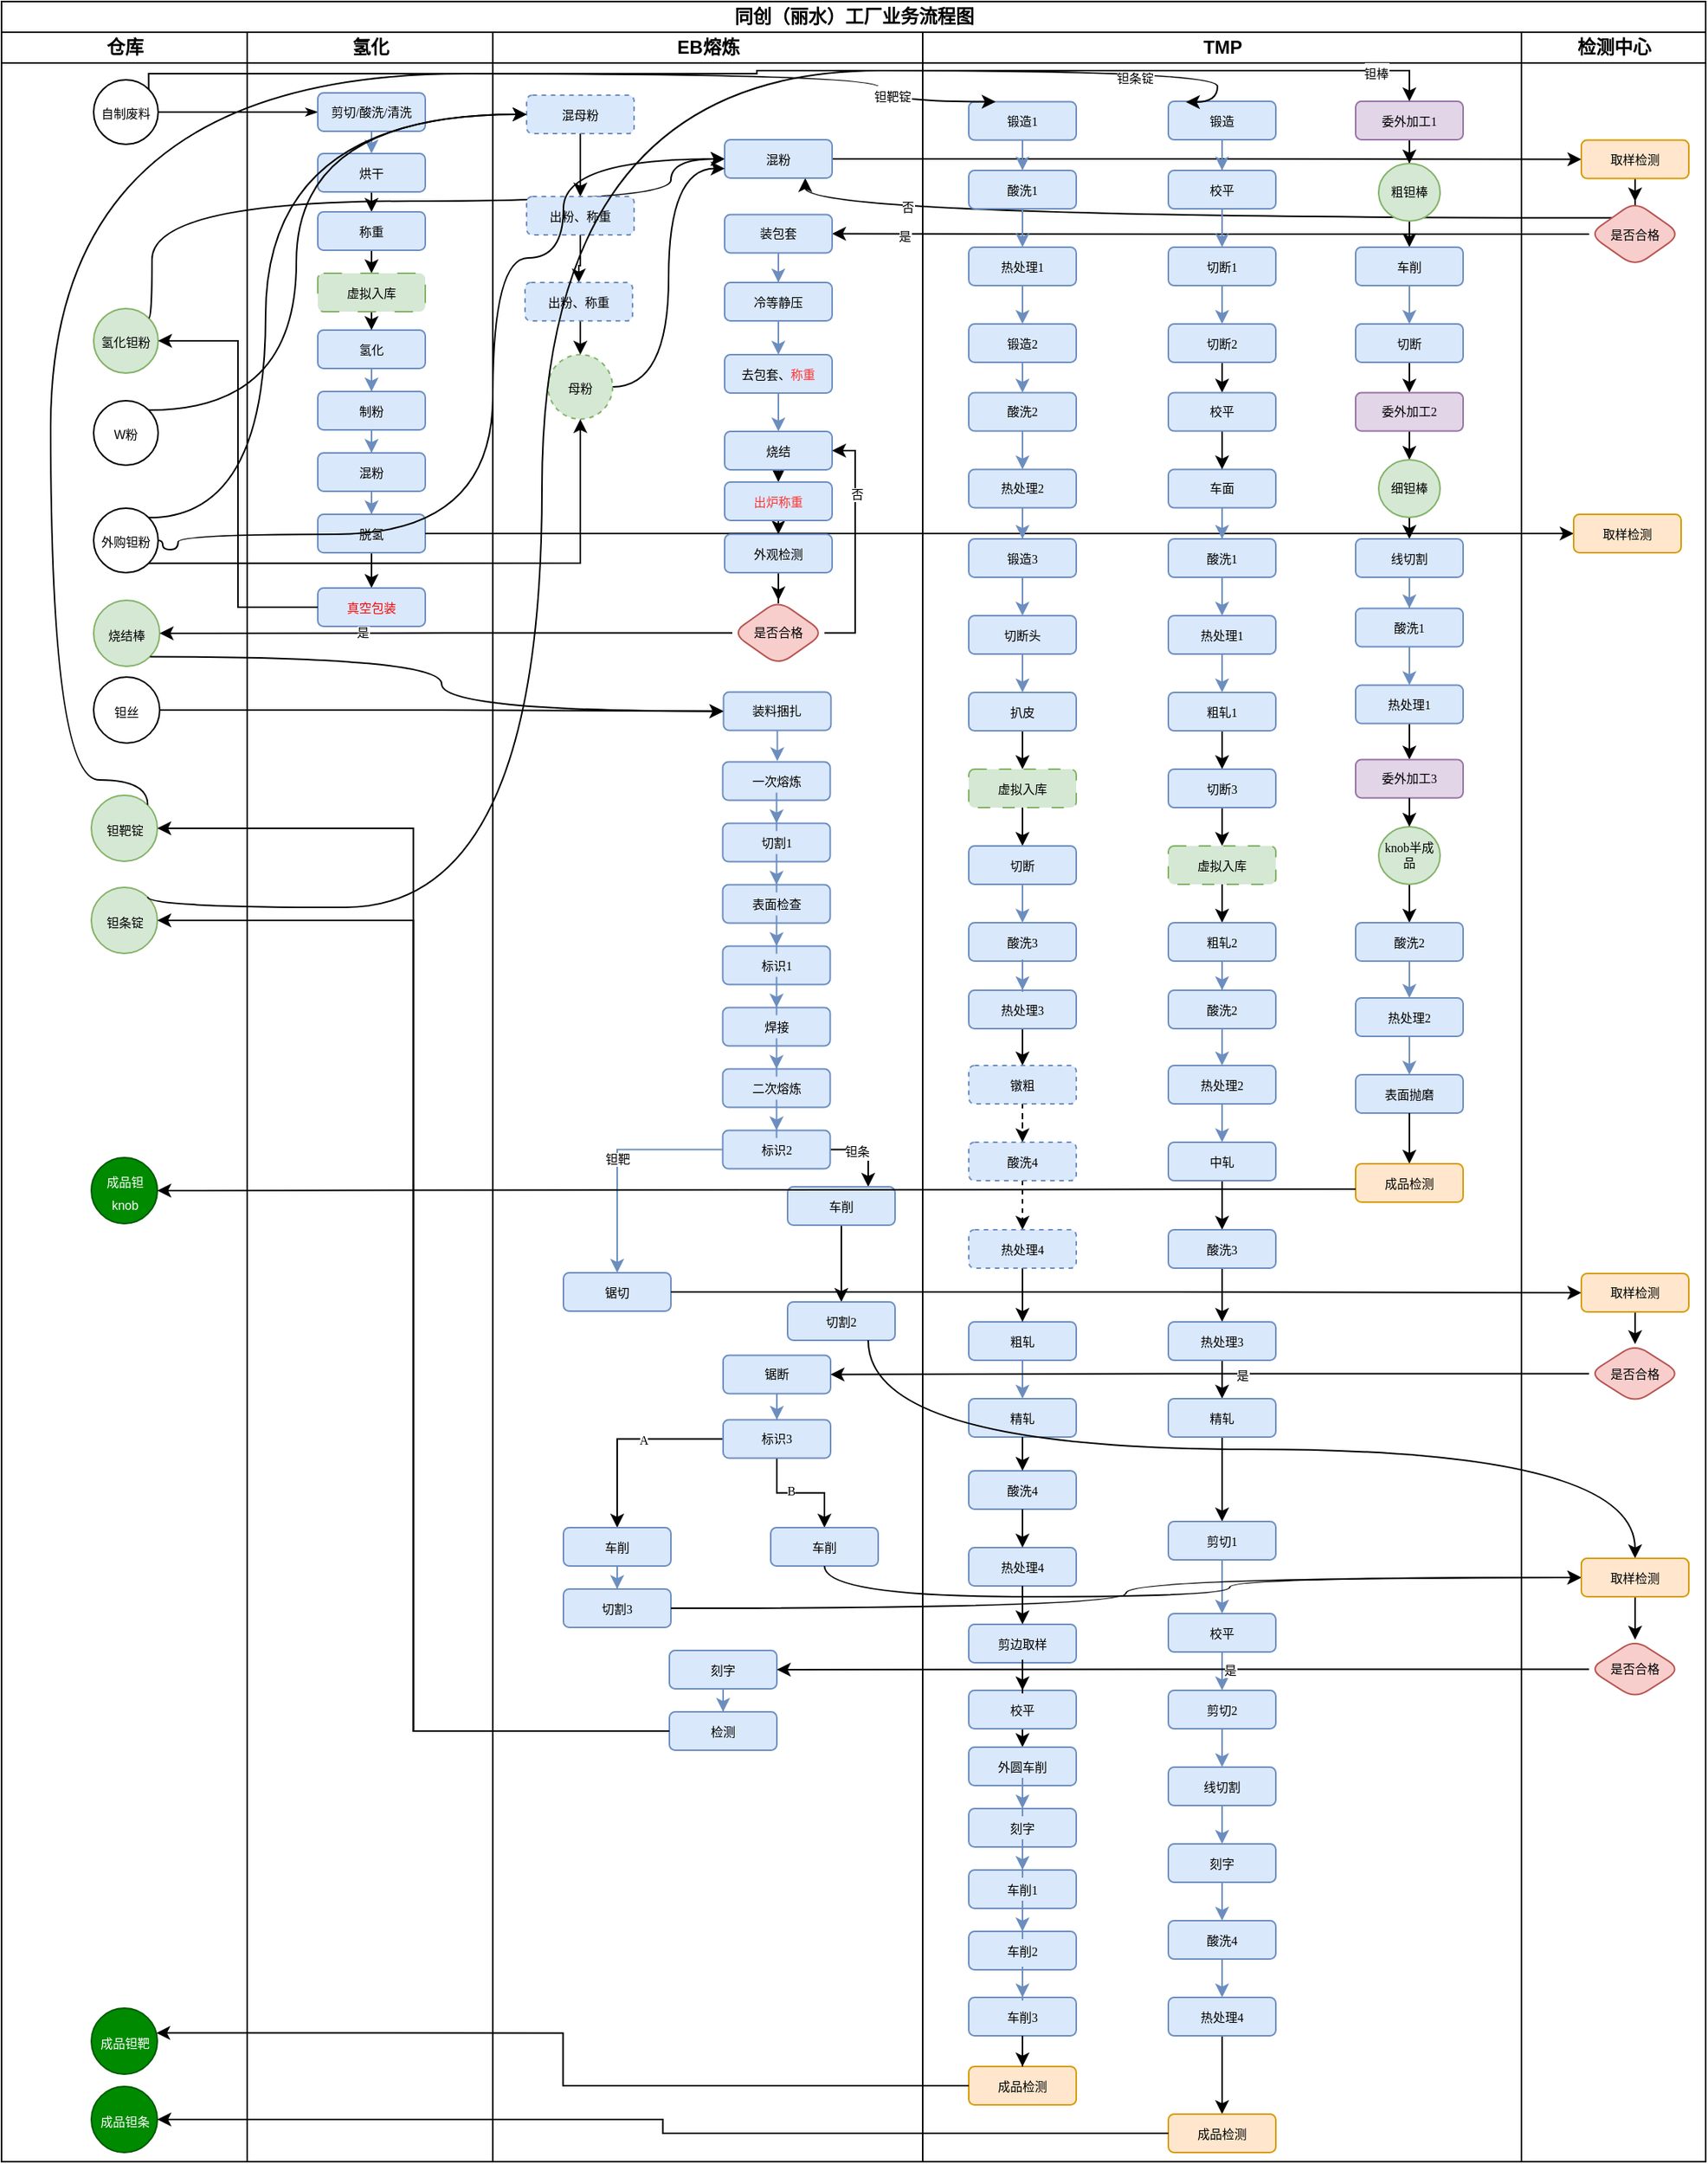 <mxfile version="24.4.6" type="github" pages="2">
  <diagram name="第 1 页" id="Hbdzxe2Pz33-Iku8xBs4">
    <mxGraphModel dx="1434" dy="700" grid="1" gridSize="10" guides="1" tooltips="1" connect="1" arrows="1" fold="1" page="1" pageScale="1" pageWidth="827" pageHeight="1169" math="0" shadow="0">
      <root>
        <mxCell id="0" />
        <mxCell id="1" parent="0" />
        <mxCell id="0P405ycxDc1SztrLUxh2-1" value="&lt;font style=&quot;font-size: 12px;&quot;&gt;同创（丽水）工厂业务流程图&lt;/font&gt;" style="swimlane;html=1;childLayout=stackLayout;startSize=20;rounded=0;shadow=0;labelBackgroundColor=none;strokeWidth=1;fontFamily=Verdana;fontSize=8;align=center;" vertex="1" parent="1">
          <mxGeometry x="28" y="23" width="1110" height="1407" as="geometry" />
        </mxCell>
        <mxCell id="0P405ycxDc1SztrLUxh2-2" value="仓库" style="swimlane;html=1;startSize=20;" vertex="1" parent="0P405ycxDc1SztrLUxh2-1">
          <mxGeometry y="20" width="160" height="1387" as="geometry" />
        </mxCell>
        <mxCell id="0P405ycxDc1SztrLUxh2-3" value="&lt;font style=&quot;font-size: 8px;&quot;&gt;自制废料&lt;/font&gt;" style="ellipse;whiteSpace=wrap;html=1;aspect=fixed;" vertex="1" parent="0P405ycxDc1SztrLUxh2-2">
          <mxGeometry x="60" y="31" width="42" height="42" as="geometry" />
        </mxCell>
        <mxCell id="0P405ycxDc1SztrLUxh2-4" value="&lt;span style=&quot;font-size: 8px;&quot;&gt;氢化钽粉&lt;/span&gt;" style="ellipse;whiteSpace=wrap;html=1;aspect=fixed;fillColor=#d5e8d4;strokeColor=#82b366;" vertex="1" parent="0P405ycxDc1SztrLUxh2-2">
          <mxGeometry x="60" y="180" width="42" height="42" as="geometry" />
        </mxCell>
        <mxCell id="0P405ycxDc1SztrLUxh2-5" value="&lt;span style=&quot;font-size: 8px;&quot;&gt;W粉&lt;/span&gt;" style="ellipse;whiteSpace=wrap;html=1;aspect=fixed;" vertex="1" parent="0P405ycxDc1SztrLUxh2-2">
          <mxGeometry x="60" y="240" width="42" height="42" as="geometry" />
        </mxCell>
        <mxCell id="0P405ycxDc1SztrLUxh2-6" value="&lt;span style=&quot;font-size: 8px;&quot;&gt;外购钽粉&lt;/span&gt;" style="ellipse;whiteSpace=wrap;html=1;aspect=fixed;" vertex="1" parent="0P405ycxDc1SztrLUxh2-2">
          <mxGeometry x="60" y="310" width="42" height="42" as="geometry" />
        </mxCell>
        <mxCell id="0P405ycxDc1SztrLUxh2-7" value="&lt;span style=&quot;font-size: 8px;&quot;&gt;烧结棒&lt;/span&gt;" style="ellipse;whiteSpace=wrap;html=1;aspect=fixed;fillColor=#d5e8d4;strokeColor=#82b366;" vertex="1" parent="0P405ycxDc1SztrLUxh2-2">
          <mxGeometry x="60" y="370" width="43" height="43" as="geometry" />
        </mxCell>
        <mxCell id="0P405ycxDc1SztrLUxh2-8" value="&lt;span style=&quot;font-size: 8px;&quot;&gt;钽丝&lt;/span&gt;" style="ellipse;whiteSpace=wrap;html=1;aspect=fixed;" vertex="1" parent="0P405ycxDc1SztrLUxh2-2">
          <mxGeometry x="60" y="420" width="43" height="43" as="geometry" />
        </mxCell>
        <mxCell id="0P405ycxDc1SztrLUxh2-9" value="&lt;span style=&quot;font-size: 8px;&quot;&gt;钽靶锭&lt;/span&gt;" style="ellipse;whiteSpace=wrap;html=1;aspect=fixed;fillColor=#d5e8d4;strokeColor=#82b366;" vertex="1" parent="0P405ycxDc1SztrLUxh2-2">
          <mxGeometry x="58.5" y="497" width="43" height="43" as="geometry" />
        </mxCell>
        <mxCell id="0P405ycxDc1SztrLUxh2-10" value="&lt;span style=&quot;font-size: 8px;&quot;&gt;钽条锭&lt;/span&gt;" style="ellipse;whiteSpace=wrap;html=1;aspect=fixed;fillColor=#d5e8d4;strokeColor=#82b366;" vertex="1" parent="0P405ycxDc1SztrLUxh2-2">
          <mxGeometry x="58.5" y="557" width="43" height="43" as="geometry" />
        </mxCell>
        <mxCell id="0P405ycxDc1SztrLUxh2-11" value="&lt;span style=&quot;font-size: 8px;&quot;&gt;成品钽靶&lt;/span&gt;" style="ellipse;whiteSpace=wrap;html=1;aspect=fixed;fillColor=#008a00;strokeColor=#005700;fontColor=#ffffff;" vertex="1" parent="0P405ycxDc1SztrLUxh2-2">
          <mxGeometry x="58.5" y="1287" width="43" height="43" as="geometry" />
        </mxCell>
        <mxCell id="0P405ycxDc1SztrLUxh2-12" value="&lt;span style=&quot;font-size: 8px;&quot;&gt;成品钽条&lt;/span&gt;" style="ellipse;whiteSpace=wrap;html=1;aspect=fixed;fillColor=#008a00;strokeColor=#005700;fontColor=#ffffff;" vertex="1" parent="0P405ycxDc1SztrLUxh2-2">
          <mxGeometry x="58.5" y="1338" width="43" height="43" as="geometry" />
        </mxCell>
        <mxCell id="0P405ycxDc1SztrLUxh2-13" value="&lt;span style=&quot;font-size: 8px;&quot;&gt;成品钽knob&lt;/span&gt;" style="ellipse;whiteSpace=wrap;html=1;aspect=fixed;fillColor=#008a00;strokeColor=#005700;fontColor=#ffffff;" vertex="1" parent="0P405ycxDc1SztrLUxh2-2">
          <mxGeometry x="58.5" y="733" width="43" height="43" as="geometry" />
        </mxCell>
        <mxCell id="0P405ycxDc1SztrLUxh2-14" style="edgeStyle=orthogonalEdgeStyle;rounded=1;html=1;labelBackgroundColor=none;startArrow=none;startFill=0;startSize=5;endArrow=classicThin;endFill=1;endSize=5;jettySize=auto;orthogonalLoop=1;strokeWidth=1;fontFamily=Verdana;fontSize=8;exitX=1;exitY=0.5;exitDx=0;exitDy=0;" edge="1" parent="0P405ycxDc1SztrLUxh2-1" source="0P405ycxDc1SztrLUxh2-3" target="0P405ycxDc1SztrLUxh2-17">
          <mxGeometry relative="1" as="geometry">
            <mxPoint x="110" y="73.0" as="sourcePoint" />
          </mxGeometry>
        </mxCell>
        <mxCell id="0P405ycxDc1SztrLUxh2-15" value="氢化" style="swimlane;html=1;startSize=20;" vertex="1" parent="0P405ycxDc1SztrLUxh2-1">
          <mxGeometry x="160" y="20" width="160" height="1387" as="geometry" />
        </mxCell>
        <mxCell id="0P405ycxDc1SztrLUxh2-16" style="edgeStyle=orthogonalEdgeStyle;rounded=0;orthogonalLoop=1;jettySize=auto;html=1;exitX=0.5;exitY=1;exitDx=0;exitDy=0;entryX=0.5;entryY=0;entryDx=0;entryDy=0;fontFamily=Verdana;fontSize=8;fontColor=default;fillColor=#dae8fc;strokeColor=#6c8ebf;" edge="1" parent="0P405ycxDc1SztrLUxh2-15" source="0P405ycxDc1SztrLUxh2-17" target="0P405ycxDc1SztrLUxh2-27">
          <mxGeometry relative="1" as="geometry" />
        </mxCell>
        <mxCell id="0P405ycxDc1SztrLUxh2-17" value="剪切/酸洗/清洗" style="rounded=1;whiteSpace=wrap;html=1;shadow=0;labelBackgroundColor=none;strokeWidth=1;fontFamily=Verdana;fontSize=8;align=center;fillColor=#dae8fc;strokeColor=#6c8ebf;" vertex="1" parent="0P405ycxDc1SztrLUxh2-15">
          <mxGeometry x="46" y="39.5" width="70" height="25" as="geometry" />
        </mxCell>
        <mxCell id="0P405ycxDc1SztrLUxh2-18" value="" style="edgeStyle=orthogonalEdgeStyle;rounded=0;orthogonalLoop=1;jettySize=auto;html=1;fillColor=#dae8fc;strokeColor=#6c8ebf;" edge="1" parent="0P405ycxDc1SztrLUxh2-15" source="0P405ycxDc1SztrLUxh2-19" target="0P405ycxDc1SztrLUxh2-21">
          <mxGeometry relative="1" as="geometry" />
        </mxCell>
        <mxCell id="0P405ycxDc1SztrLUxh2-19" value="氢化" style="rounded=1;whiteSpace=wrap;html=1;shadow=0;labelBackgroundColor=none;strokeWidth=1;fontFamily=Verdana;fontSize=8;align=center;fillColor=#dae8fc;strokeColor=#6c8ebf;" vertex="1" parent="0P405ycxDc1SztrLUxh2-15">
          <mxGeometry x="46" y="194" width="70" height="25" as="geometry" />
        </mxCell>
        <mxCell id="0P405ycxDc1SztrLUxh2-20" value="" style="edgeStyle=orthogonalEdgeStyle;rounded=0;orthogonalLoop=1;jettySize=auto;html=1;fillColor=#dae8fc;strokeColor=#6c8ebf;" edge="1" parent="0P405ycxDc1SztrLUxh2-15" source="0P405ycxDc1SztrLUxh2-21" target="0P405ycxDc1SztrLUxh2-23">
          <mxGeometry relative="1" as="geometry" />
        </mxCell>
        <mxCell id="0P405ycxDc1SztrLUxh2-21" value="制粉" style="rounded=1;whiteSpace=wrap;html=1;shadow=0;labelBackgroundColor=none;strokeWidth=1;fontFamily=Verdana;fontSize=8;align=center;fillColor=#dae8fc;strokeColor=#6c8ebf;" vertex="1" parent="0P405ycxDc1SztrLUxh2-15">
          <mxGeometry x="46" y="234" width="70" height="25" as="geometry" />
        </mxCell>
        <mxCell id="0P405ycxDc1SztrLUxh2-22" value="" style="edgeStyle=orthogonalEdgeStyle;rounded=0;orthogonalLoop=1;jettySize=auto;html=1;fillColor=#dae8fc;strokeColor=#6c8ebf;" edge="1" parent="0P405ycxDc1SztrLUxh2-15" source="0P405ycxDc1SztrLUxh2-23" target="0P405ycxDc1SztrLUxh2-25">
          <mxGeometry relative="1" as="geometry" />
        </mxCell>
        <mxCell id="0P405ycxDc1SztrLUxh2-23" value="混粉" style="rounded=1;whiteSpace=wrap;html=1;shadow=0;labelBackgroundColor=none;strokeWidth=1;fontFamily=Verdana;fontSize=8;align=center;fillColor=#dae8fc;strokeColor=#6c8ebf;" vertex="1" parent="0P405ycxDc1SztrLUxh2-15">
          <mxGeometry x="46" y="274" width="70" height="25" as="geometry" />
        </mxCell>
        <mxCell id="0P405ycxDc1SztrLUxh2-24" style="edgeStyle=orthogonalEdgeStyle;rounded=0;orthogonalLoop=1;jettySize=auto;html=1;exitX=0.5;exitY=1;exitDx=0;exitDy=0;entryX=0.5;entryY=0;entryDx=0;entryDy=0;" edge="1" parent="0P405ycxDc1SztrLUxh2-15" source="0P405ycxDc1SztrLUxh2-25" target="0P405ycxDc1SztrLUxh2-28">
          <mxGeometry relative="1" as="geometry" />
        </mxCell>
        <mxCell id="0P405ycxDc1SztrLUxh2-25" value="脱氢" style="rounded=1;whiteSpace=wrap;html=1;shadow=0;labelBackgroundColor=none;strokeWidth=1;fontFamily=Verdana;fontSize=8;align=center;fillColor=#dae8fc;strokeColor=#6c8ebf;" vertex="1" parent="0P405ycxDc1SztrLUxh2-15">
          <mxGeometry x="46" y="314" width="70" height="25" as="geometry" />
        </mxCell>
        <mxCell id="0P405ycxDc1SztrLUxh2-26" style="edgeStyle=orthogonalEdgeStyle;rounded=0;orthogonalLoop=1;jettySize=auto;html=1;exitX=0.5;exitY=1;exitDx=0;exitDy=0;entryX=0.5;entryY=0;entryDx=0;entryDy=0;" edge="1" parent="0P405ycxDc1SztrLUxh2-15" source="0P405ycxDc1SztrLUxh2-27" target="0P405ycxDc1SztrLUxh2-30">
          <mxGeometry relative="1" as="geometry" />
        </mxCell>
        <mxCell id="0P405ycxDc1SztrLUxh2-27" value="烘干" style="rounded=1;whiteSpace=wrap;html=1;shadow=0;labelBackgroundColor=none;strokeWidth=1;fontFamily=Verdana;fontSize=8;align=center;fillColor=#dae8fc;strokeColor=#6c8ebf;" vertex="1" parent="0P405ycxDc1SztrLUxh2-15">
          <mxGeometry x="46" y="79" width="70" height="25" as="geometry" />
        </mxCell>
        <mxCell id="0P405ycxDc1SztrLUxh2-28" value="&lt;font color=&quot;#ff0000&quot;&gt;真空包装&lt;/font&gt;" style="rounded=1;whiteSpace=wrap;html=1;shadow=0;labelBackgroundColor=none;strokeWidth=1;fontFamily=Verdana;fontSize=8;align=center;fillColor=#dae8fc;strokeColor=#6c8ebf;" vertex="1" parent="0P405ycxDc1SztrLUxh2-15">
          <mxGeometry x="46" y="362" width="70" height="25" as="geometry" />
        </mxCell>
        <mxCell id="0P405ycxDc1SztrLUxh2-29" style="edgeStyle=orthogonalEdgeStyle;rounded=0;orthogonalLoop=1;jettySize=auto;html=1;exitX=0.5;exitY=1;exitDx=0;exitDy=0;entryX=0.5;entryY=0;entryDx=0;entryDy=0;" edge="1" parent="0P405ycxDc1SztrLUxh2-15" source="0P405ycxDc1SztrLUxh2-30" target="0P405ycxDc1SztrLUxh2-32">
          <mxGeometry relative="1" as="geometry" />
        </mxCell>
        <mxCell id="0P405ycxDc1SztrLUxh2-30" value="称重" style="rounded=1;whiteSpace=wrap;html=1;shadow=0;labelBackgroundColor=none;strokeWidth=1;fontFamily=Verdana;fontSize=8;align=center;fillColor=#dae8fc;strokeColor=#6c8ebf;" vertex="1" parent="0P405ycxDc1SztrLUxh2-15">
          <mxGeometry x="46" y="117" width="70" height="25" as="geometry" />
        </mxCell>
        <mxCell id="0P405ycxDc1SztrLUxh2-31" style="edgeStyle=orthogonalEdgeStyle;rounded=0;orthogonalLoop=1;jettySize=auto;html=1;exitX=0.5;exitY=1;exitDx=0;exitDy=0;entryX=0.5;entryY=0;entryDx=0;entryDy=0;" edge="1" parent="0P405ycxDc1SztrLUxh2-15" source="0P405ycxDc1SztrLUxh2-32" target="0P405ycxDc1SztrLUxh2-19">
          <mxGeometry relative="1" as="geometry" />
        </mxCell>
        <mxCell id="0P405ycxDc1SztrLUxh2-32" value="虚拟入库" style="rounded=1;whiteSpace=wrap;html=1;shadow=0;labelBackgroundColor=none;strokeWidth=1;fontFamily=Verdana;fontSize=8;align=center;fillColor=#d5e8d4;strokeColor=#82b366;dashed=1;dashPattern=12 12;" vertex="1" parent="0P405ycxDc1SztrLUxh2-15">
          <mxGeometry x="46" y="157" width="70" height="25" as="geometry" />
        </mxCell>
        <mxCell id="0P405ycxDc1SztrLUxh2-33" value="" style="edgeStyle=orthogonalEdgeStyle;rounded=0;orthogonalLoop=1;jettySize=auto;html=1;" edge="1" parent="0P405ycxDc1SztrLUxh2-1" source="0P405ycxDc1SztrLUxh2-25" target="0P405ycxDc1SztrLUxh2-263">
          <mxGeometry relative="1" as="geometry" />
        </mxCell>
        <mxCell id="0P405ycxDc1SztrLUxh2-34" style="edgeStyle=orthogonalEdgeStyle;orthogonalLoop=1;jettySize=auto;html=1;exitX=1;exitY=0;exitDx=0;exitDy=0;entryX=0;entryY=0.5;entryDx=0;entryDy=0;fontFamily=Verdana;fontSize=8;fontColor=default;curved=1;" edge="1" parent="0P405ycxDc1SztrLUxh2-1" source="0P405ycxDc1SztrLUxh2-4" target="0P405ycxDc1SztrLUxh2-43">
          <mxGeometry relative="1" as="geometry">
            <Array as="points">
              <mxPoint x="98" y="130" />
              <mxPoint x="436" y="130" />
              <mxPoint x="436" y="103" />
            </Array>
            <mxPoint x="97.5" y="247" as="sourcePoint" />
          </mxGeometry>
        </mxCell>
        <mxCell id="0P405ycxDc1SztrLUxh2-35" style="edgeStyle=orthogonalEdgeStyle;rounded=0;orthogonalLoop=1;jettySize=auto;html=1;exitX=1;exitY=0.5;exitDx=0;exitDy=0;entryX=0;entryY=0.5;entryDx=0;entryDy=0;fontFamily=Verdana;fontSize=8;fontColor=default;" edge="1" parent="0P405ycxDc1SztrLUxh2-1" source="0P405ycxDc1SztrLUxh2-43" target="0P405ycxDc1SztrLUxh2-265">
          <mxGeometry relative="1" as="geometry" />
        </mxCell>
        <mxCell id="0P405ycxDc1SztrLUxh2-36" style="edgeStyle=orthogonalEdgeStyle;rounded=0;orthogonalLoop=1;jettySize=auto;html=1;entryX=1;entryY=0.5;entryDx=0;entryDy=0;fontFamily=Verdana;fontSize=8;fontColor=default;" edge="1" parent="0P405ycxDc1SztrLUxh2-1" source="0P405ycxDc1SztrLUxh2-266" target="0P405ycxDc1SztrLUxh2-45">
          <mxGeometry relative="1" as="geometry" />
        </mxCell>
        <mxCell id="0P405ycxDc1SztrLUxh2-37" value="是" style="edgeLabel;html=1;align=center;verticalAlign=middle;resizable=0;points=[];fontSize=8;fontFamily=Verdana;fontColor=default;" vertex="1" connectable="0" parent="0P405ycxDc1SztrLUxh2-36">
          <mxGeometry x="0.81" y="1" relative="1" as="geometry">
            <mxPoint as="offset" />
          </mxGeometry>
        </mxCell>
        <mxCell id="0P405ycxDc1SztrLUxh2-38" style="edgeStyle=orthogonalEdgeStyle;orthogonalLoop=1;jettySize=auto;html=1;exitX=0;exitY=0;exitDx=0;exitDy=0;entryX=0.75;entryY=1;entryDx=0;entryDy=0;fontFamily=Verdana;fontSize=8;fontColor=default;curved=1;" edge="1" parent="0P405ycxDc1SztrLUxh2-1" source="0P405ycxDc1SztrLUxh2-266" target="0P405ycxDc1SztrLUxh2-43">
          <mxGeometry relative="1" as="geometry" />
        </mxCell>
        <mxCell id="0P405ycxDc1SztrLUxh2-39" value="否" style="edgeLabel;html=1;align=center;verticalAlign=middle;resizable=0;points=[];fontSize=8;fontFamily=Verdana;fontColor=default;" vertex="1" connectable="0" parent="0P405ycxDc1SztrLUxh2-38">
          <mxGeometry x="0.664" y="-7" relative="1" as="geometry">
            <mxPoint as="offset" />
          </mxGeometry>
        </mxCell>
        <mxCell id="0P405ycxDc1SztrLUxh2-40" style="edgeStyle=orthogonalEdgeStyle;rounded=0;orthogonalLoop=1;jettySize=auto;html=1;exitX=0;exitY=0.5;exitDx=0;exitDy=0;entryX=1;entryY=0.5;entryDx=0;entryDy=0;fontFamily=Verdana;fontSize=8;fontColor=default;" edge="1" parent="0P405ycxDc1SztrLUxh2-1" source="0P405ycxDc1SztrLUxh2-56" target="0P405ycxDc1SztrLUxh2-7">
          <mxGeometry relative="1" as="geometry">
            <mxPoint x="115" y="411.5" as="targetPoint" />
          </mxGeometry>
        </mxCell>
        <mxCell id="0P405ycxDc1SztrLUxh2-41" value="是" style="edgeLabel;html=1;align=center;verticalAlign=middle;resizable=0;points=[];fontSize=8;fontFamily=Verdana;fontColor=default;" vertex="1" connectable="0" parent="0P405ycxDc1SztrLUxh2-40">
          <mxGeometry x="0.293" y="-1" relative="1" as="geometry">
            <mxPoint as="offset" />
          </mxGeometry>
        </mxCell>
        <mxCell id="0P405ycxDc1SztrLUxh2-42" value="EB熔炼" style="swimlane;html=1;startSize=20;" vertex="1" parent="0P405ycxDc1SztrLUxh2-1">
          <mxGeometry x="320" y="20" width="280" height="1387" as="geometry" />
        </mxCell>
        <mxCell id="0P405ycxDc1SztrLUxh2-43" value="混粉" style="rounded=1;whiteSpace=wrap;html=1;shadow=0;labelBackgroundColor=none;strokeWidth=1;fontFamily=Verdana;fontSize=8;align=center;fillColor=#dae8fc;strokeColor=#6c8ebf;" vertex="1" parent="0P405ycxDc1SztrLUxh2-42">
          <mxGeometry x="151" y="70" width="70" height="25" as="geometry" />
        </mxCell>
        <mxCell id="0P405ycxDc1SztrLUxh2-44" value="" style="edgeStyle=orthogonalEdgeStyle;rounded=0;orthogonalLoop=1;jettySize=auto;html=1;fontFamily=Verdana;fontSize=8;fontColor=default;fillColor=#dae8fc;strokeColor=#6c8ebf;" edge="1" parent="0P405ycxDc1SztrLUxh2-42" source="0P405ycxDc1SztrLUxh2-45" target="0P405ycxDc1SztrLUxh2-47">
          <mxGeometry relative="1" as="geometry" />
        </mxCell>
        <mxCell id="0P405ycxDc1SztrLUxh2-45" value="装包套" style="rounded=1;whiteSpace=wrap;html=1;shadow=0;labelBackgroundColor=none;strokeWidth=1;fontFamily=Verdana;fontSize=8;align=center;fillColor=#dae8fc;strokeColor=#6c8ebf;" vertex="1" parent="0P405ycxDc1SztrLUxh2-42">
          <mxGeometry x="151" y="118.75" width="70" height="25" as="geometry" />
        </mxCell>
        <mxCell id="0P405ycxDc1SztrLUxh2-46" value="" style="edgeStyle=orthogonalEdgeStyle;rounded=0;orthogonalLoop=1;jettySize=auto;html=1;fontFamily=Verdana;fontSize=8;fontColor=default;fillColor=#dae8fc;strokeColor=#6c8ebf;" edge="1" parent="0P405ycxDc1SztrLUxh2-42" source="0P405ycxDc1SztrLUxh2-47" target="0P405ycxDc1SztrLUxh2-49">
          <mxGeometry relative="1" as="geometry" />
        </mxCell>
        <mxCell id="0P405ycxDc1SztrLUxh2-47" value="冷等静压" style="rounded=1;whiteSpace=wrap;html=1;shadow=0;labelBackgroundColor=none;strokeWidth=1;fontFamily=Verdana;fontSize=8;align=center;fillColor=#dae8fc;strokeColor=#6c8ebf;" vertex="1" parent="0P405ycxDc1SztrLUxh2-42">
          <mxGeometry x="151" y="163" width="70" height="25" as="geometry" />
        </mxCell>
        <mxCell id="0P405ycxDc1SztrLUxh2-48" value="" style="edgeStyle=orthogonalEdgeStyle;rounded=0;orthogonalLoop=1;jettySize=auto;html=1;fontFamily=Verdana;fontSize=8;fontColor=default;fillColor=#dae8fc;strokeColor=#6c8ebf;" edge="1" parent="0P405ycxDc1SztrLUxh2-42" source="0P405ycxDc1SztrLUxh2-49" target="0P405ycxDc1SztrLUxh2-51">
          <mxGeometry relative="1" as="geometry" />
        </mxCell>
        <mxCell id="0P405ycxDc1SztrLUxh2-49" value="去包套、&lt;font color=&quot;#ff3333&quot;&gt;称重&lt;/font&gt;" style="rounded=1;whiteSpace=wrap;html=1;shadow=0;labelBackgroundColor=none;strokeWidth=1;fontFamily=Verdana;fontSize=8;align=center;fillColor=#dae8fc;strokeColor=#6c8ebf;" vertex="1" parent="0P405ycxDc1SztrLUxh2-42">
          <mxGeometry x="151" y="210" width="70" height="25" as="geometry" />
        </mxCell>
        <mxCell id="0P405ycxDc1SztrLUxh2-50" style="edgeStyle=orthogonalEdgeStyle;rounded=0;orthogonalLoop=1;jettySize=auto;html=1;exitX=0.5;exitY=1;exitDx=0;exitDy=0;entryX=0.5;entryY=0;entryDx=0;entryDy=0;" edge="1" parent="0P405ycxDc1SztrLUxh2-42" source="0P405ycxDc1SztrLUxh2-51" target="0P405ycxDc1SztrLUxh2-102">
          <mxGeometry relative="1" as="geometry" />
        </mxCell>
        <mxCell id="0P405ycxDc1SztrLUxh2-51" value="烧结" style="rounded=1;whiteSpace=wrap;html=1;shadow=0;labelBackgroundColor=none;strokeWidth=1;fontFamily=Verdana;fontSize=8;align=center;fillColor=#dae8fc;strokeColor=#6c8ebf;" vertex="1" parent="0P405ycxDc1SztrLUxh2-42">
          <mxGeometry x="151" y="260" width="70" height="25" as="geometry" />
        </mxCell>
        <mxCell id="0P405ycxDc1SztrLUxh2-52" value="" style="edgeStyle=orthogonalEdgeStyle;rounded=0;orthogonalLoop=1;jettySize=auto;html=1;fontFamily=Verdana;fontSize=8;fontColor=default;" edge="1" parent="0P405ycxDc1SztrLUxh2-42" source="0P405ycxDc1SztrLUxh2-53" target="0P405ycxDc1SztrLUxh2-56">
          <mxGeometry relative="1" as="geometry" />
        </mxCell>
        <mxCell id="0P405ycxDc1SztrLUxh2-53" value="外观检测" style="rounded=1;whiteSpace=wrap;html=1;shadow=0;labelBackgroundColor=none;strokeWidth=1;fontFamily=Verdana;fontSize=8;align=center;fillColor=#dae8fc;strokeColor=#6c8ebf;" vertex="1" parent="0P405ycxDc1SztrLUxh2-42">
          <mxGeometry x="151" y="327" width="70" height="25" as="geometry" />
        </mxCell>
        <mxCell id="0P405ycxDc1SztrLUxh2-54" style="edgeStyle=orthogonalEdgeStyle;rounded=0;orthogonalLoop=1;jettySize=auto;html=1;exitX=1;exitY=0.5;exitDx=0;exitDy=0;entryX=1;entryY=0.5;entryDx=0;entryDy=0;fontFamily=Verdana;fontSize=8;fontColor=default;" edge="1" parent="0P405ycxDc1SztrLUxh2-42" source="0P405ycxDc1SztrLUxh2-56" target="0P405ycxDc1SztrLUxh2-51">
          <mxGeometry relative="1" as="geometry" />
        </mxCell>
        <mxCell id="0P405ycxDc1SztrLUxh2-55" value="否" style="edgeLabel;html=1;align=center;verticalAlign=middle;resizable=0;points=[];fontSize=8;fontFamily=Verdana;fontColor=default;" vertex="1" connectable="0" parent="0P405ycxDc1SztrLUxh2-54">
          <mxGeometry x="0.434" y="-1" relative="1" as="geometry">
            <mxPoint as="offset" />
          </mxGeometry>
        </mxCell>
        <mxCell id="0P405ycxDc1SztrLUxh2-56" value="是否合格" style="rhombus;whiteSpace=wrap;html=1;fontSize=8;fontFamily=Verdana;rounded=1;shadow=0;labelBackgroundColor=none;strokeWidth=1;fillColor=#f8cecc;strokeColor=#b85450;" vertex="1" parent="0P405ycxDc1SztrLUxh2-42">
          <mxGeometry x="156" y="370" width="60" height="42.5" as="geometry" />
        </mxCell>
        <mxCell id="0P405ycxDc1SztrLUxh2-57" value="装料捆扎" style="rounded=1;whiteSpace=wrap;html=1;shadow=0;labelBackgroundColor=none;strokeWidth=1;fontFamily=Verdana;fontSize=8;align=center;fillColor=#dae8fc;strokeColor=#6c8ebf;" vertex="1" parent="0P405ycxDc1SztrLUxh2-42">
          <mxGeometry x="150.25" y="429.75" width="70" height="25" as="geometry" />
        </mxCell>
        <mxCell id="0P405ycxDc1SztrLUxh2-58" value="一次熔炼" style="rounded=1;whiteSpace=wrap;html=1;shadow=0;labelBackgroundColor=none;strokeWidth=1;fontFamily=Verdana;fontSize=8;align=center;fillColor=#dae8fc;strokeColor=#6c8ebf;" vertex="1" parent="0P405ycxDc1SztrLUxh2-42">
          <mxGeometry x="149.75" y="475.25" width="70" height="25" as="geometry" />
        </mxCell>
        <mxCell id="0P405ycxDc1SztrLUxh2-59" value="" style="edgeStyle=orthogonalEdgeStyle;rounded=0;orthogonalLoop=1;jettySize=auto;html=1;fontFamily=Verdana;fontSize=8;fontColor=default;fillColor=#dae8fc;strokeColor=#6c8ebf;" edge="1" parent="0P405ycxDc1SztrLUxh2-42" source="0P405ycxDc1SztrLUxh2-57" target="0P405ycxDc1SztrLUxh2-58">
          <mxGeometry relative="1" as="geometry" />
        </mxCell>
        <mxCell id="0P405ycxDc1SztrLUxh2-60" value="切割1" style="rounded=1;whiteSpace=wrap;html=1;shadow=0;labelBackgroundColor=none;strokeWidth=1;fontFamily=Verdana;fontSize=8;align=center;fillColor=#dae8fc;strokeColor=#6c8ebf;" vertex="1" parent="0P405ycxDc1SztrLUxh2-42">
          <mxGeometry x="149.75" y="515.25" width="70" height="25" as="geometry" />
        </mxCell>
        <mxCell id="0P405ycxDc1SztrLUxh2-61" value="" style="edgeStyle=orthogonalEdgeStyle;rounded=0;orthogonalLoop=1;jettySize=auto;html=1;fontFamily=Verdana;fontSize=8;fontColor=default;fillColor=#dae8fc;strokeColor=#6c8ebf;" edge="1" parent="0P405ycxDc1SztrLUxh2-42" source="0P405ycxDc1SztrLUxh2-58" target="0P405ycxDc1SztrLUxh2-60">
          <mxGeometry relative="1" as="geometry" />
        </mxCell>
        <mxCell id="0P405ycxDc1SztrLUxh2-62" value="表面检查" style="rounded=1;whiteSpace=wrap;html=1;shadow=0;labelBackgroundColor=none;strokeWidth=1;fontFamily=Verdana;fontSize=8;align=center;fillColor=#dae8fc;strokeColor=#6c8ebf;" vertex="1" parent="0P405ycxDc1SztrLUxh2-42">
          <mxGeometry x="149.75" y="555.25" width="70" height="25" as="geometry" />
        </mxCell>
        <mxCell id="0P405ycxDc1SztrLUxh2-63" value="" style="edgeStyle=orthogonalEdgeStyle;rounded=0;orthogonalLoop=1;jettySize=auto;html=1;fontFamily=Verdana;fontSize=8;fontColor=default;fillColor=#dae8fc;strokeColor=#6c8ebf;" edge="1" parent="0P405ycxDc1SztrLUxh2-42" source="0P405ycxDc1SztrLUxh2-60" target="0P405ycxDc1SztrLUxh2-62">
          <mxGeometry relative="1" as="geometry" />
        </mxCell>
        <mxCell id="0P405ycxDc1SztrLUxh2-64" value="标识1" style="rounded=1;whiteSpace=wrap;html=1;shadow=0;labelBackgroundColor=none;strokeWidth=1;fontFamily=Verdana;fontSize=8;align=center;fillColor=#dae8fc;strokeColor=#6c8ebf;" vertex="1" parent="0P405ycxDc1SztrLUxh2-42">
          <mxGeometry x="149.75" y="595.25" width="70" height="25" as="geometry" />
        </mxCell>
        <mxCell id="0P405ycxDc1SztrLUxh2-65" value="" style="edgeStyle=orthogonalEdgeStyle;rounded=0;orthogonalLoop=1;jettySize=auto;html=1;fontFamily=Verdana;fontSize=8;fontColor=default;fillColor=#dae8fc;strokeColor=#6c8ebf;" edge="1" parent="0P405ycxDc1SztrLUxh2-42" source="0P405ycxDc1SztrLUxh2-62" target="0P405ycxDc1SztrLUxh2-64">
          <mxGeometry relative="1" as="geometry" />
        </mxCell>
        <mxCell id="0P405ycxDc1SztrLUxh2-66" value="焊接" style="rounded=1;whiteSpace=wrap;html=1;shadow=0;labelBackgroundColor=none;strokeWidth=1;fontFamily=Verdana;fontSize=8;align=center;fillColor=#dae8fc;strokeColor=#6c8ebf;" vertex="1" parent="0P405ycxDc1SztrLUxh2-42">
          <mxGeometry x="149.75" y="635.25" width="70" height="25" as="geometry" />
        </mxCell>
        <mxCell id="0P405ycxDc1SztrLUxh2-67" value="" style="edgeStyle=orthogonalEdgeStyle;rounded=0;orthogonalLoop=1;jettySize=auto;html=1;fontFamily=Verdana;fontSize=8;fontColor=default;fillColor=#dae8fc;strokeColor=#6c8ebf;" edge="1" parent="0P405ycxDc1SztrLUxh2-42" source="0P405ycxDc1SztrLUxh2-64" target="0P405ycxDc1SztrLUxh2-66">
          <mxGeometry relative="1" as="geometry" />
        </mxCell>
        <mxCell id="0P405ycxDc1SztrLUxh2-68" value="二次熔炼" style="rounded=1;whiteSpace=wrap;html=1;shadow=0;labelBackgroundColor=none;strokeWidth=1;fontFamily=Verdana;fontSize=8;align=center;fillColor=#dae8fc;strokeColor=#6c8ebf;" vertex="1" parent="0P405ycxDc1SztrLUxh2-42">
          <mxGeometry x="149.75" y="675.25" width="70" height="25" as="geometry" />
        </mxCell>
        <mxCell id="0P405ycxDc1SztrLUxh2-69" value="" style="edgeStyle=orthogonalEdgeStyle;rounded=0;orthogonalLoop=1;jettySize=auto;html=1;fontFamily=Verdana;fontSize=8;fontColor=default;fillColor=#dae8fc;strokeColor=#6c8ebf;" edge="1" parent="0P405ycxDc1SztrLUxh2-42" source="0P405ycxDc1SztrLUxh2-66" target="0P405ycxDc1SztrLUxh2-68">
          <mxGeometry relative="1" as="geometry" />
        </mxCell>
        <mxCell id="0P405ycxDc1SztrLUxh2-70" style="edgeStyle=orthogonalEdgeStyle;rounded=0;orthogonalLoop=1;jettySize=auto;html=1;exitX=1;exitY=0.5;exitDx=0;exitDy=0;entryX=0.75;entryY=0;entryDx=0;entryDy=0;" edge="1" parent="0P405ycxDc1SztrLUxh2-42" source="0P405ycxDc1SztrLUxh2-72" target="0P405ycxDc1SztrLUxh2-99">
          <mxGeometry relative="1" as="geometry" />
        </mxCell>
        <mxCell id="0P405ycxDc1SztrLUxh2-71" value="&lt;font style=&quot;font-size: 8px;&quot;&gt;钽条&lt;/font&gt;" style="edgeLabel;html=1;align=center;verticalAlign=middle;resizable=0;points=[];" vertex="1" connectable="0" parent="0P405ycxDc1SztrLUxh2-70">
          <mxGeometry x="-0.295" relative="1" as="geometry">
            <mxPoint as="offset" />
          </mxGeometry>
        </mxCell>
        <mxCell id="0P405ycxDc1SztrLUxh2-72" value="标识2" style="rounded=1;whiteSpace=wrap;html=1;shadow=0;labelBackgroundColor=none;strokeWidth=1;fontFamily=Verdana;fontSize=8;align=center;fillColor=#dae8fc;strokeColor=#6c8ebf;" vertex="1" parent="0P405ycxDc1SztrLUxh2-42">
          <mxGeometry x="149.75" y="715.25" width="70" height="25" as="geometry" />
        </mxCell>
        <mxCell id="0P405ycxDc1SztrLUxh2-73" value="" style="edgeStyle=orthogonalEdgeStyle;rounded=0;orthogonalLoop=1;jettySize=auto;html=1;fontFamily=Verdana;fontSize=8;fontColor=default;fillColor=#dae8fc;strokeColor=#6c8ebf;" edge="1" parent="0P405ycxDc1SztrLUxh2-42" source="0P405ycxDc1SztrLUxh2-68" target="0P405ycxDc1SztrLUxh2-72">
          <mxGeometry relative="1" as="geometry" />
        </mxCell>
        <mxCell id="0P405ycxDc1SztrLUxh2-74" value="锯切" style="rounded=1;whiteSpace=wrap;html=1;shadow=0;labelBackgroundColor=none;strokeWidth=1;fontFamily=Verdana;fontSize=8;align=center;fillColor=#dae8fc;strokeColor=#6c8ebf;" vertex="1" parent="0P405ycxDc1SztrLUxh2-42">
          <mxGeometry x="46" y="808" width="70" height="25" as="geometry" />
        </mxCell>
        <mxCell id="0P405ycxDc1SztrLUxh2-75" value="钽靶" style="edgeStyle=orthogonalEdgeStyle;rounded=0;orthogonalLoop=1;jettySize=auto;html=1;fontFamily=Verdana;fontSize=8;fontColor=default;fillColor=#dae8fc;strokeColor=#6c8ebf;" edge="1" parent="0P405ycxDc1SztrLUxh2-42" source="0P405ycxDc1SztrLUxh2-72" target="0P405ycxDc1SztrLUxh2-74">
          <mxGeometry relative="1" as="geometry" />
        </mxCell>
        <mxCell id="0P405ycxDc1SztrLUxh2-76" value="" style="edgeStyle=orthogonalEdgeStyle;rounded=0;orthogonalLoop=1;jettySize=auto;html=1;fontFamily=Verdana;fontSize=8;fontColor=default;fillColor=#dae8fc;strokeColor=#6c8ebf;" edge="1" parent="0P405ycxDc1SztrLUxh2-42" source="0P405ycxDc1SztrLUxh2-77" target="0P405ycxDc1SztrLUxh2-82">
          <mxGeometry relative="1" as="geometry" />
        </mxCell>
        <mxCell id="0P405ycxDc1SztrLUxh2-77" value="锯断" style="rounded=1;whiteSpace=wrap;html=1;shadow=0;labelBackgroundColor=none;strokeWidth=1;fontFamily=Verdana;fontSize=8;align=center;fillColor=#dae8fc;strokeColor=#6c8ebf;" vertex="1" parent="0P405ycxDc1SztrLUxh2-42">
          <mxGeometry x="150" y="861.75" width="70" height="25" as="geometry" />
        </mxCell>
        <mxCell id="0P405ycxDc1SztrLUxh2-78" value="" style="edgeStyle=orthogonalEdgeStyle;rounded=0;orthogonalLoop=1;jettySize=auto;html=1;fontFamily=Verdana;fontSize=8;fontColor=default;entryX=0.5;entryY=0;entryDx=0;entryDy=0;" edge="1" parent="0P405ycxDc1SztrLUxh2-42" source="0P405ycxDc1SztrLUxh2-82" target="0P405ycxDc1SztrLUxh2-84">
          <mxGeometry relative="1" as="geometry">
            <mxPoint x="149.8" y="983.75" as="targetPoint" />
          </mxGeometry>
        </mxCell>
        <mxCell id="0P405ycxDc1SztrLUxh2-79" value="A" style="edgeLabel;html=1;align=center;verticalAlign=middle;resizable=0;points=[];fontSize=8;fontFamily=Verdana;fontColor=default;" vertex="1" connectable="0" parent="0P405ycxDc1SztrLUxh2-78">
          <mxGeometry x="-0.175" relative="1" as="geometry">
            <mxPoint as="offset" />
          </mxGeometry>
        </mxCell>
        <mxCell id="0P405ycxDc1SztrLUxh2-80" style="edgeStyle=orthogonalEdgeStyle;rounded=0;orthogonalLoop=1;jettySize=auto;html=1;exitX=0.5;exitY=1;exitDx=0;exitDy=0;entryX=0.5;entryY=0;entryDx=0;entryDy=0;fontFamily=Verdana;fontSize=8;fontColor=default;" edge="1" parent="0P405ycxDc1SztrLUxh2-42" source="0P405ycxDc1SztrLUxh2-82" target="0P405ycxDc1SztrLUxh2-86">
          <mxGeometry relative="1" as="geometry" />
        </mxCell>
        <mxCell id="0P405ycxDc1SztrLUxh2-81" value="B" style="edgeLabel;html=1;align=center;verticalAlign=middle;resizable=0;points=[];fontSize=8;fontFamily=Verdana;fontColor=default;" vertex="1" connectable="0" parent="0P405ycxDc1SztrLUxh2-80">
          <mxGeometry x="-0.17" y="2" relative="1" as="geometry">
            <mxPoint as="offset" />
          </mxGeometry>
        </mxCell>
        <mxCell id="0P405ycxDc1SztrLUxh2-82" value="标识3" style="rounded=1;whiteSpace=wrap;html=1;shadow=0;labelBackgroundColor=none;strokeWidth=1;fontFamily=Verdana;fontSize=8;align=center;fillColor=#dae8fc;strokeColor=#6c8ebf;" vertex="1" parent="0P405ycxDc1SztrLUxh2-42">
          <mxGeometry x="150" y="903.75" width="70" height="25" as="geometry" />
        </mxCell>
        <mxCell id="0P405ycxDc1SztrLUxh2-83" value="" style="edgeStyle=orthogonalEdgeStyle;rounded=0;orthogonalLoop=1;jettySize=auto;html=1;fontFamily=Verdana;fontSize=8;fontColor=default;fillColor=#dae8fc;strokeColor=#6c8ebf;" edge="1" parent="0P405ycxDc1SztrLUxh2-42" source="0P405ycxDc1SztrLUxh2-84" target="0P405ycxDc1SztrLUxh2-85">
          <mxGeometry relative="1" as="geometry" />
        </mxCell>
        <mxCell id="0P405ycxDc1SztrLUxh2-84" value="车削" style="rounded=1;whiteSpace=wrap;html=1;shadow=0;labelBackgroundColor=none;strokeWidth=1;fontFamily=Verdana;fontSize=8;align=center;fillColor=#dae8fc;strokeColor=#6c8ebf;" vertex="1" parent="0P405ycxDc1SztrLUxh2-42">
          <mxGeometry x="46" y="974" width="70" height="25" as="geometry" />
        </mxCell>
        <mxCell id="0P405ycxDc1SztrLUxh2-85" value="切割3" style="rounded=1;whiteSpace=wrap;html=1;shadow=0;labelBackgroundColor=none;strokeWidth=1;fontFamily=Verdana;fontSize=8;align=center;fillColor=#dae8fc;strokeColor=#6c8ebf;" vertex="1" parent="0P405ycxDc1SztrLUxh2-42">
          <mxGeometry x="46" y="1014" width="70" height="25" as="geometry" />
        </mxCell>
        <mxCell id="0P405ycxDc1SztrLUxh2-86" value="车削" style="rounded=1;whiteSpace=wrap;html=1;shadow=0;labelBackgroundColor=none;strokeWidth=1;fontFamily=Verdana;fontSize=8;align=center;fillColor=#dae8fc;strokeColor=#6c8ebf;" vertex="1" parent="0P405ycxDc1SztrLUxh2-42">
          <mxGeometry x="181" y="974" width="70" height="25" as="geometry" />
        </mxCell>
        <mxCell id="0P405ycxDc1SztrLUxh2-87" value="" style="edgeStyle=orthogonalEdgeStyle;rounded=0;orthogonalLoop=1;jettySize=auto;html=1;fontFamily=Verdana;fontSize=8;fontColor=default;fillColor=#dae8fc;strokeColor=#6c8ebf;" edge="1" parent="0P405ycxDc1SztrLUxh2-42" source="0P405ycxDc1SztrLUxh2-88" target="0P405ycxDc1SztrLUxh2-89">
          <mxGeometry relative="1" as="geometry" />
        </mxCell>
        <mxCell id="0P405ycxDc1SztrLUxh2-88" value="刻字" style="rounded=1;whiteSpace=wrap;html=1;shadow=0;labelBackgroundColor=none;strokeWidth=1;fontFamily=Verdana;fontSize=8;align=center;fillColor=#dae8fc;strokeColor=#6c8ebf;" vertex="1" parent="0P405ycxDc1SztrLUxh2-42">
          <mxGeometry x="115" y="1054" width="70" height="25" as="geometry" />
        </mxCell>
        <mxCell id="0P405ycxDc1SztrLUxh2-89" value="检测" style="rounded=1;whiteSpace=wrap;html=1;shadow=0;labelBackgroundColor=none;strokeWidth=1;fontFamily=Verdana;fontSize=8;align=center;fillColor=#dae8fc;strokeColor=#6c8ebf;" vertex="1" parent="0P405ycxDc1SztrLUxh2-42">
          <mxGeometry x="115" y="1094" width="70" height="25" as="geometry" />
        </mxCell>
        <mxCell id="0P405ycxDc1SztrLUxh2-90" value="" style="edgeStyle=orthogonalEdgeStyle;rounded=0;orthogonalLoop=1;jettySize=auto;html=1;" edge="1" parent="0P405ycxDc1SztrLUxh2-42" source="0P405ycxDc1SztrLUxh2-91" target="0P405ycxDc1SztrLUxh2-93">
          <mxGeometry relative="1" as="geometry" />
        </mxCell>
        <mxCell id="0P405ycxDc1SztrLUxh2-91" value="混母粉" style="rounded=1;whiteSpace=wrap;html=1;shadow=0;labelBackgroundColor=none;strokeWidth=1;fontFamily=Verdana;fontSize=8;align=center;fillColor=#dae8fc;strokeColor=#6c8ebf;dashed=1;" vertex="1" parent="0P405ycxDc1SztrLUxh2-42">
          <mxGeometry x="22" y="41" width="70" height="25" as="geometry" />
        </mxCell>
        <mxCell id="0P405ycxDc1SztrLUxh2-92" value="" style="edgeStyle=orthogonalEdgeStyle;rounded=0;orthogonalLoop=1;jettySize=auto;html=1;" edge="1" parent="0P405ycxDc1SztrLUxh2-42" source="0P405ycxDc1SztrLUxh2-93" target="0P405ycxDc1SztrLUxh2-95">
          <mxGeometry relative="1" as="geometry" />
        </mxCell>
        <mxCell id="0P405ycxDc1SztrLUxh2-93" value="出粉、称重" style="rounded=1;whiteSpace=wrap;html=1;shadow=0;labelBackgroundColor=none;strokeWidth=1;fontFamily=Verdana;fontSize=8;align=center;fillColor=#dae8fc;strokeColor=#6c8ebf;dashed=1;" vertex="1" parent="0P405ycxDc1SztrLUxh2-42">
          <mxGeometry x="22" y="107" width="70" height="25" as="geometry" />
        </mxCell>
        <mxCell id="0P405ycxDc1SztrLUxh2-94" style="edgeStyle=orthogonalEdgeStyle;rounded=0;orthogonalLoop=1;jettySize=auto;html=1;exitX=0.5;exitY=1;exitDx=0;exitDy=0;entryX=0.5;entryY=0;entryDx=0;entryDy=0;" edge="1" parent="0P405ycxDc1SztrLUxh2-42" source="0P405ycxDc1SztrLUxh2-95" target="0P405ycxDc1SztrLUxh2-97">
          <mxGeometry relative="1" as="geometry" />
        </mxCell>
        <mxCell id="0P405ycxDc1SztrLUxh2-95" value="出粉、称重" style="rounded=1;whiteSpace=wrap;html=1;shadow=0;labelBackgroundColor=none;strokeWidth=1;fontFamily=Verdana;fontSize=8;align=center;fillColor=#dae8fc;strokeColor=#6c8ebf;dashed=1;" vertex="1" parent="0P405ycxDc1SztrLUxh2-42">
          <mxGeometry x="21" y="163" width="70" height="25" as="geometry" />
        </mxCell>
        <mxCell id="0P405ycxDc1SztrLUxh2-96" style="edgeStyle=orthogonalEdgeStyle;orthogonalLoop=1;jettySize=auto;html=1;entryX=0;entryY=0.75;entryDx=0;entryDy=0;curved=1;" edge="1" parent="0P405ycxDc1SztrLUxh2-42" source="0P405ycxDc1SztrLUxh2-97" target="0P405ycxDc1SztrLUxh2-43">
          <mxGeometry relative="1" as="geometry">
            <mxPoint x="142" y="107" as="targetPoint" />
          </mxGeometry>
        </mxCell>
        <mxCell id="0P405ycxDc1SztrLUxh2-97" value="&lt;span style=&quot;font-size: 8px;&quot;&gt;母粉&lt;/span&gt;" style="ellipse;whiteSpace=wrap;html=1;aspect=fixed;fillColor=#d5e8d4;strokeColor=#82b366;dashed=1;" vertex="1" parent="0P405ycxDc1SztrLUxh2-42">
          <mxGeometry x="36" y="210" width="42" height="42" as="geometry" />
        </mxCell>
        <mxCell id="0P405ycxDc1SztrLUxh2-98" style="edgeStyle=orthogonalEdgeStyle;rounded=0;orthogonalLoop=1;jettySize=auto;html=1;exitX=0.5;exitY=1;exitDx=0;exitDy=0;entryX=0.5;entryY=0;entryDx=0;entryDy=0;" edge="1" parent="0P405ycxDc1SztrLUxh2-42" source="0P405ycxDc1SztrLUxh2-99" target="0P405ycxDc1SztrLUxh2-100">
          <mxGeometry relative="1" as="geometry" />
        </mxCell>
        <mxCell id="0P405ycxDc1SztrLUxh2-99" value="车削" style="rounded=1;whiteSpace=wrap;html=1;shadow=0;labelBackgroundColor=none;strokeWidth=1;fontFamily=Verdana;fontSize=8;align=center;fillColor=#dae8fc;strokeColor=#6c8ebf;" vertex="1" parent="0P405ycxDc1SztrLUxh2-42">
          <mxGeometry x="192" y="752" width="70" height="25" as="geometry" />
        </mxCell>
        <mxCell id="0P405ycxDc1SztrLUxh2-100" value="切割2" style="rounded=1;whiteSpace=wrap;html=1;shadow=0;labelBackgroundColor=none;strokeWidth=1;fontFamily=Verdana;fontSize=8;align=center;fillColor=#dae8fc;strokeColor=#6c8ebf;" vertex="1" parent="0P405ycxDc1SztrLUxh2-42">
          <mxGeometry x="192" y="827" width="70" height="25" as="geometry" />
        </mxCell>
        <mxCell id="0P405ycxDc1SztrLUxh2-101" style="edgeStyle=orthogonalEdgeStyle;rounded=0;orthogonalLoop=1;jettySize=auto;html=1;exitX=0.5;exitY=1;exitDx=0;exitDy=0;entryX=0.5;entryY=0;entryDx=0;entryDy=0;" edge="1" parent="0P405ycxDc1SztrLUxh2-42" source="0P405ycxDc1SztrLUxh2-102" target="0P405ycxDc1SztrLUxh2-53">
          <mxGeometry relative="1" as="geometry" />
        </mxCell>
        <mxCell id="0P405ycxDc1SztrLUxh2-102" value="&lt;font color=&quot;#ff3333&quot;&gt;出炉称重&lt;/font&gt;" style="rounded=1;whiteSpace=wrap;html=1;shadow=0;labelBackgroundColor=none;strokeWidth=1;fontFamily=Verdana;fontSize=8;align=center;fillColor=#dae8fc;strokeColor=#6c8ebf;" vertex="1" parent="0P405ycxDc1SztrLUxh2-42">
          <mxGeometry x="151" y="293" width="70" height="25" as="geometry" />
        </mxCell>
        <mxCell id="0P405ycxDc1SztrLUxh2-103" value="TMP" style="swimlane;html=1;startSize=20;" vertex="1" parent="0P405ycxDc1SztrLUxh2-1">
          <mxGeometry x="600" y="20" width="390" height="1387" as="geometry" />
        </mxCell>
        <mxCell id="0P405ycxDc1SztrLUxh2-104" style="edgeStyle=orthogonalEdgeStyle;rounded=0;orthogonalLoop=1;jettySize=auto;html=1;exitX=0.5;exitY=1;exitDx=0;exitDy=0;entryX=0.5;entryY=0;entryDx=0;entryDy=0;fontFamily=Verdana;fontSize=8;fontColor=default;fillColor=#dae8fc;strokeColor=#6c8ebf;" edge="1" parent="0P405ycxDc1SztrLUxh2-103" source="0P405ycxDc1SztrLUxh2-105" target="0P405ycxDc1SztrLUxh2-155">
          <mxGeometry relative="1" as="geometry" />
        </mxCell>
        <mxCell id="0P405ycxDc1SztrLUxh2-105" value="锻造1" style="rounded=1;whiteSpace=wrap;html=1;shadow=0;labelBackgroundColor=none;strokeWidth=1;fontFamily=Verdana;fontSize=8;align=center;fillColor=#dae8fc;strokeColor=#6c8ebf;" vertex="1" parent="0P405ycxDc1SztrLUxh2-103">
          <mxGeometry x="30" y="45.25" width="70" height="25" as="geometry" />
        </mxCell>
        <mxCell id="0P405ycxDc1SztrLUxh2-106" value="" style="edgeStyle=orthogonalEdgeStyle;rounded=0;orthogonalLoop=1;jettySize=auto;html=1;fontFamily=Verdana;fontSize=8;fontColor=default;fillColor=#dae8fc;strokeColor=#6c8ebf;" edge="1" parent="0P405ycxDc1SztrLUxh2-103" source="0P405ycxDc1SztrLUxh2-107" target="0P405ycxDc1SztrLUxh2-109">
          <mxGeometry relative="1" as="geometry" />
        </mxCell>
        <mxCell id="0P405ycxDc1SztrLUxh2-107" value="锻造" style="rounded=1;whiteSpace=wrap;html=1;shadow=0;labelBackgroundColor=none;strokeWidth=1;fontFamily=Verdana;fontSize=8;align=center;fillColor=#dae8fc;strokeColor=#6c8ebf;" vertex="1" parent="0P405ycxDc1SztrLUxh2-103">
          <mxGeometry x="160" y="45" width="70" height="25" as="geometry" />
        </mxCell>
        <mxCell id="0P405ycxDc1SztrLUxh2-108" value="" style="edgeStyle=orthogonalEdgeStyle;rounded=0;orthogonalLoop=1;jettySize=auto;html=1;fontFamily=Verdana;fontSize=8;fontColor=default;fillColor=#dae8fc;strokeColor=#6c8ebf;" edge="1" parent="0P405ycxDc1SztrLUxh2-103" source="0P405ycxDc1SztrLUxh2-109" target="0P405ycxDc1SztrLUxh2-111">
          <mxGeometry relative="1" as="geometry" />
        </mxCell>
        <mxCell id="0P405ycxDc1SztrLUxh2-109" value="校平" style="rounded=1;whiteSpace=wrap;html=1;shadow=0;labelBackgroundColor=none;strokeWidth=1;fontFamily=Verdana;fontSize=8;align=center;fillColor=#dae8fc;strokeColor=#6c8ebf;" vertex="1" parent="0P405ycxDc1SztrLUxh2-103">
          <mxGeometry x="160" y="90" width="70" height="25" as="geometry" />
        </mxCell>
        <mxCell id="0P405ycxDc1SztrLUxh2-110" value="" style="edgeStyle=orthogonalEdgeStyle;rounded=0;orthogonalLoop=1;jettySize=auto;html=1;fontFamily=Verdana;fontSize=8;fontColor=default;fillColor=#dae8fc;strokeColor=#6c8ebf;" edge="1" parent="0P405ycxDc1SztrLUxh2-103" source="0P405ycxDc1SztrLUxh2-111" target="0P405ycxDc1SztrLUxh2-113">
          <mxGeometry relative="1" as="geometry" />
        </mxCell>
        <mxCell id="0P405ycxDc1SztrLUxh2-111" value="切断1" style="rounded=1;whiteSpace=wrap;html=1;shadow=0;labelBackgroundColor=none;strokeWidth=1;fontFamily=Verdana;fontSize=8;align=center;fillColor=#dae8fc;strokeColor=#6c8ebf;" vertex="1" parent="0P405ycxDc1SztrLUxh2-103">
          <mxGeometry x="160" y="140" width="70" height="25" as="geometry" />
        </mxCell>
        <mxCell id="0P405ycxDc1SztrLUxh2-112" style="edgeStyle=orthogonalEdgeStyle;rounded=0;orthogonalLoop=1;jettySize=auto;html=1;exitX=0.5;exitY=1;exitDx=0;exitDy=0;entryX=0.5;entryY=0;entryDx=0;entryDy=0;" edge="1" parent="0P405ycxDc1SztrLUxh2-103" source="0P405ycxDc1SztrLUxh2-113" target="0P405ycxDc1SztrLUxh2-203">
          <mxGeometry relative="1" as="geometry" />
        </mxCell>
        <mxCell id="0P405ycxDc1SztrLUxh2-113" value="切断2" style="rounded=1;whiteSpace=wrap;html=1;shadow=0;labelBackgroundColor=none;strokeWidth=1;fontFamily=Verdana;fontSize=8;align=center;fillColor=#dae8fc;strokeColor=#6c8ebf;" vertex="1" parent="0P405ycxDc1SztrLUxh2-103">
          <mxGeometry x="160" y="190" width="70" height="25" as="geometry" />
        </mxCell>
        <mxCell id="0P405ycxDc1SztrLUxh2-114" value="" style="edgeStyle=orthogonalEdgeStyle;rounded=0;orthogonalLoop=1;jettySize=auto;html=1;fontFamily=Verdana;fontSize=8;fontColor=default;fillColor=#dae8fc;strokeColor=#6c8ebf;" edge="1" parent="0P405ycxDc1SztrLUxh2-103" source="0P405ycxDc1SztrLUxh2-115" target="0P405ycxDc1SztrLUxh2-117">
          <mxGeometry relative="1" as="geometry" />
        </mxCell>
        <mxCell id="0P405ycxDc1SztrLUxh2-115" value="车面" style="rounded=1;whiteSpace=wrap;html=1;shadow=0;labelBackgroundColor=none;strokeWidth=1;fontFamily=Verdana;fontSize=8;align=center;fillColor=#dae8fc;strokeColor=#6c8ebf;" vertex="1" parent="0P405ycxDc1SztrLUxh2-103">
          <mxGeometry x="160" y="284.75" width="70" height="25" as="geometry" />
        </mxCell>
        <mxCell id="0P405ycxDc1SztrLUxh2-116" value="" style="edgeStyle=orthogonalEdgeStyle;rounded=0;orthogonalLoop=1;jettySize=auto;html=1;fontFamily=Verdana;fontSize=8;fontColor=default;fillColor=#dae8fc;strokeColor=#6c8ebf;" edge="1" parent="0P405ycxDc1SztrLUxh2-103" source="0P405ycxDc1SztrLUxh2-117" target="0P405ycxDc1SztrLUxh2-119">
          <mxGeometry relative="1" as="geometry" />
        </mxCell>
        <mxCell id="0P405ycxDc1SztrLUxh2-117" value="酸洗1" style="rounded=1;whiteSpace=wrap;html=1;shadow=0;labelBackgroundColor=none;strokeWidth=1;fontFamily=Verdana;fontSize=8;align=center;fillColor=#dae8fc;strokeColor=#6c8ebf;" vertex="1" parent="0P405ycxDc1SztrLUxh2-103">
          <mxGeometry x="160" y="330" width="70" height="25" as="geometry" />
        </mxCell>
        <mxCell id="0P405ycxDc1SztrLUxh2-118" value="" style="edgeStyle=orthogonalEdgeStyle;rounded=0;orthogonalLoop=1;jettySize=auto;html=1;fontFamily=Verdana;fontSize=8;fontColor=default;fillColor=#dae8fc;strokeColor=#6c8ebf;" edge="1" parent="0P405ycxDc1SztrLUxh2-103" source="0P405ycxDc1SztrLUxh2-119" target="0P405ycxDc1SztrLUxh2-121">
          <mxGeometry relative="1" as="geometry" />
        </mxCell>
        <mxCell id="0P405ycxDc1SztrLUxh2-119" value="热处理1" style="rounded=1;whiteSpace=wrap;html=1;shadow=0;labelBackgroundColor=none;strokeWidth=1;fontFamily=Verdana;fontSize=8;align=center;fillColor=#dae8fc;strokeColor=#6c8ebf;" vertex="1" parent="0P405ycxDc1SztrLUxh2-103">
          <mxGeometry x="160" y="380" width="70" height="25" as="geometry" />
        </mxCell>
        <mxCell id="0P405ycxDc1SztrLUxh2-120" value="" style="edgeStyle=orthogonalEdgeStyle;rounded=0;orthogonalLoop=1;jettySize=auto;html=1;fontFamily=Verdana;fontSize=8;fontColor=default;" edge="1" parent="0P405ycxDc1SztrLUxh2-103" source="0P405ycxDc1SztrLUxh2-121" target="0P405ycxDc1SztrLUxh2-123">
          <mxGeometry relative="1" as="geometry" />
        </mxCell>
        <mxCell id="0P405ycxDc1SztrLUxh2-121" value="粗轧1" style="rounded=1;whiteSpace=wrap;html=1;shadow=0;labelBackgroundColor=none;strokeWidth=1;fontFamily=Verdana;fontSize=8;align=center;fillColor=#dae8fc;strokeColor=#6c8ebf;" vertex="1" parent="0P405ycxDc1SztrLUxh2-103">
          <mxGeometry x="160" y="430" width="70" height="25" as="geometry" />
        </mxCell>
        <mxCell id="0P405ycxDc1SztrLUxh2-122" value="" style="edgeStyle=orthogonalEdgeStyle;rounded=0;orthogonalLoop=1;jettySize=auto;html=1;fontFamily=Verdana;fontSize=8;fontColor=default;" edge="1" parent="0P405ycxDc1SztrLUxh2-103" source="0P405ycxDc1SztrLUxh2-123" target="0P405ycxDc1SztrLUxh2-125">
          <mxGeometry relative="1" as="geometry" />
        </mxCell>
        <mxCell id="0P405ycxDc1SztrLUxh2-123" value="切断3" style="rounded=1;whiteSpace=wrap;html=1;shadow=0;labelBackgroundColor=none;strokeWidth=1;fontFamily=Verdana;fontSize=8;align=center;fillColor=#dae8fc;strokeColor=#6c8ebf;" vertex="1" parent="0P405ycxDc1SztrLUxh2-103">
          <mxGeometry x="160" y="480" width="70" height="25" as="geometry" />
        </mxCell>
        <mxCell id="0P405ycxDc1SztrLUxh2-124" value="" style="edgeStyle=orthogonalEdgeStyle;rounded=0;orthogonalLoop=1;jettySize=auto;html=1;fontFamily=Verdana;fontSize=8;fontColor=default;" edge="1" parent="0P405ycxDc1SztrLUxh2-103" source="0P405ycxDc1SztrLUxh2-125" target="0P405ycxDc1SztrLUxh2-127">
          <mxGeometry relative="1" as="geometry" />
        </mxCell>
        <mxCell id="0P405ycxDc1SztrLUxh2-125" value="虚拟入库" style="rounded=1;whiteSpace=wrap;html=1;shadow=0;labelBackgroundColor=none;strokeWidth=1;fontFamily=Verdana;fontSize=8;align=center;dashed=1;dashPattern=8 8;fillColor=#d5e8d4;strokeColor=#82b366;" vertex="1" parent="0P405ycxDc1SztrLUxh2-103">
          <mxGeometry x="160" y="530" width="70" height="25" as="geometry" />
        </mxCell>
        <mxCell id="0P405ycxDc1SztrLUxh2-126" value="" style="edgeStyle=orthogonalEdgeStyle;rounded=0;orthogonalLoop=1;jettySize=auto;html=1;fontFamily=Verdana;fontSize=8;fontColor=default;fillColor=#dae8fc;strokeColor=#6c8ebf;" edge="1" parent="0P405ycxDc1SztrLUxh2-103" source="0P405ycxDc1SztrLUxh2-127" target="0P405ycxDc1SztrLUxh2-129">
          <mxGeometry relative="1" as="geometry" />
        </mxCell>
        <mxCell id="0P405ycxDc1SztrLUxh2-127" value="粗轧2" style="rounded=1;whiteSpace=wrap;html=1;shadow=0;labelBackgroundColor=none;strokeWidth=1;fontFamily=Verdana;fontSize=8;align=center;fillColor=#dae8fc;strokeColor=#6c8ebf;" vertex="1" parent="0P405ycxDc1SztrLUxh2-103">
          <mxGeometry x="160" y="580" width="70" height="25" as="geometry" />
        </mxCell>
        <mxCell id="0P405ycxDc1SztrLUxh2-128" value="" style="edgeStyle=orthogonalEdgeStyle;rounded=0;orthogonalLoop=1;jettySize=auto;html=1;fontFamily=Verdana;fontSize=8;fontColor=default;fillColor=#dae8fc;strokeColor=#6c8ebf;" edge="1" parent="0P405ycxDc1SztrLUxh2-103" source="0P405ycxDc1SztrLUxh2-129" target="0P405ycxDc1SztrLUxh2-131">
          <mxGeometry relative="1" as="geometry" />
        </mxCell>
        <mxCell id="0P405ycxDc1SztrLUxh2-129" value="酸洗2" style="rounded=1;whiteSpace=wrap;html=1;shadow=0;labelBackgroundColor=none;strokeWidth=1;fontFamily=Verdana;fontSize=8;align=center;fillColor=#dae8fc;strokeColor=#6c8ebf;" vertex="1" parent="0P405ycxDc1SztrLUxh2-103">
          <mxGeometry x="160" y="624" width="70" height="25" as="geometry" />
        </mxCell>
        <mxCell id="0P405ycxDc1SztrLUxh2-130" value="" style="edgeStyle=orthogonalEdgeStyle;rounded=0;orthogonalLoop=1;jettySize=auto;html=1;fontFamily=Verdana;fontSize=8;fontColor=default;fillColor=#dae8fc;strokeColor=#6c8ebf;" edge="1" parent="0P405ycxDc1SztrLUxh2-103" source="0P405ycxDc1SztrLUxh2-131" target="0P405ycxDc1SztrLUxh2-133">
          <mxGeometry relative="1" as="geometry" />
        </mxCell>
        <mxCell id="0P405ycxDc1SztrLUxh2-131" value="热处理2" style="rounded=1;whiteSpace=wrap;html=1;shadow=0;labelBackgroundColor=none;strokeWidth=1;fontFamily=Verdana;fontSize=8;align=center;fillColor=#dae8fc;strokeColor=#6c8ebf;" vertex="1" parent="0P405ycxDc1SztrLUxh2-103">
          <mxGeometry x="160" y="673" width="70" height="25" as="geometry" />
        </mxCell>
        <mxCell id="0P405ycxDc1SztrLUxh2-132" value="" style="edgeStyle=orthogonalEdgeStyle;rounded=0;orthogonalLoop=1;jettySize=auto;html=1;fontFamily=Verdana;fontSize=8;fontColor=default;" edge="1" parent="0P405ycxDc1SztrLUxh2-103" source="0P405ycxDc1SztrLUxh2-133" target="0P405ycxDc1SztrLUxh2-135">
          <mxGeometry relative="1" as="geometry" />
        </mxCell>
        <mxCell id="0P405ycxDc1SztrLUxh2-133" value="中轧" style="rounded=1;whiteSpace=wrap;html=1;shadow=0;labelBackgroundColor=none;strokeWidth=1;fontFamily=Verdana;fontSize=8;align=center;fillColor=#dae8fc;strokeColor=#6c8ebf;" vertex="1" parent="0P405ycxDc1SztrLUxh2-103">
          <mxGeometry x="160" y="723" width="70" height="25" as="geometry" />
        </mxCell>
        <mxCell id="0P405ycxDc1SztrLUxh2-134" value="" style="edgeStyle=orthogonalEdgeStyle;rounded=0;orthogonalLoop=1;jettySize=auto;html=1;fontFamily=Verdana;fontSize=8;fontColor=default;" edge="1" parent="0P405ycxDc1SztrLUxh2-103" source="0P405ycxDc1SztrLUxh2-135" target="0P405ycxDc1SztrLUxh2-137">
          <mxGeometry relative="1" as="geometry" />
        </mxCell>
        <mxCell id="0P405ycxDc1SztrLUxh2-135" value="酸洗3" style="rounded=1;whiteSpace=wrap;html=1;shadow=0;labelBackgroundColor=none;strokeWidth=1;fontFamily=Verdana;fontSize=8;align=center;fillColor=#dae8fc;strokeColor=#6c8ebf;" vertex="1" parent="0P405ycxDc1SztrLUxh2-103">
          <mxGeometry x="160" y="780" width="70" height="25" as="geometry" />
        </mxCell>
        <mxCell id="0P405ycxDc1SztrLUxh2-136" value="" style="edgeStyle=orthogonalEdgeStyle;rounded=0;orthogonalLoop=1;jettySize=auto;html=1;fontFamily=Verdana;fontSize=8;fontColor=default;" edge="1" parent="0P405ycxDc1SztrLUxh2-103" source="0P405ycxDc1SztrLUxh2-137" target="0P405ycxDc1SztrLUxh2-139">
          <mxGeometry relative="1" as="geometry" />
        </mxCell>
        <mxCell id="0P405ycxDc1SztrLUxh2-137" value="热处理3" style="rounded=1;whiteSpace=wrap;html=1;shadow=0;labelBackgroundColor=none;strokeWidth=1;fontFamily=Verdana;fontSize=8;align=center;fillColor=#dae8fc;strokeColor=#6c8ebf;" vertex="1" parent="0P405ycxDc1SztrLUxh2-103">
          <mxGeometry x="160" y="840" width="70" height="25" as="geometry" />
        </mxCell>
        <mxCell id="0P405ycxDc1SztrLUxh2-138" value="" style="edgeStyle=orthogonalEdgeStyle;rounded=0;orthogonalLoop=1;jettySize=auto;html=1;fontFamily=Verdana;fontSize=8;fontColor=default;" edge="1" parent="0P405ycxDc1SztrLUxh2-103" source="0P405ycxDc1SztrLUxh2-139" target="0P405ycxDc1SztrLUxh2-141">
          <mxGeometry relative="1" as="geometry" />
        </mxCell>
        <mxCell id="0P405ycxDc1SztrLUxh2-139" value="精轧" style="rounded=1;whiteSpace=wrap;html=1;shadow=0;labelBackgroundColor=none;strokeWidth=1;fontFamily=Verdana;fontSize=8;align=center;fillColor=#dae8fc;strokeColor=#6c8ebf;" vertex="1" parent="0P405ycxDc1SztrLUxh2-103">
          <mxGeometry x="160" y="890" width="70" height="25" as="geometry" />
        </mxCell>
        <mxCell id="0P405ycxDc1SztrLUxh2-140" value="" style="edgeStyle=orthogonalEdgeStyle;rounded=0;orthogonalLoop=1;jettySize=auto;html=1;fontFamily=Verdana;fontSize=8;fontColor=default;fillColor=#dae8fc;strokeColor=#6c8ebf;" edge="1" parent="0P405ycxDc1SztrLUxh2-103" source="0P405ycxDc1SztrLUxh2-141" target="0P405ycxDc1SztrLUxh2-143">
          <mxGeometry relative="1" as="geometry" />
        </mxCell>
        <mxCell id="0P405ycxDc1SztrLUxh2-141" value="剪切1" style="rounded=1;whiteSpace=wrap;html=1;shadow=0;labelBackgroundColor=none;strokeWidth=1;fontFamily=Verdana;fontSize=8;align=center;fillColor=#dae8fc;strokeColor=#6c8ebf;" vertex="1" parent="0P405ycxDc1SztrLUxh2-103">
          <mxGeometry x="160" y="970" width="70" height="25" as="geometry" />
        </mxCell>
        <mxCell id="0P405ycxDc1SztrLUxh2-142" value="" style="edgeStyle=orthogonalEdgeStyle;rounded=0;orthogonalLoop=1;jettySize=auto;html=1;fontFamily=Verdana;fontSize=8;fontColor=default;fillColor=#dae8fc;strokeColor=#6c8ebf;" edge="1" parent="0P405ycxDc1SztrLUxh2-103" source="0P405ycxDc1SztrLUxh2-143" target="0P405ycxDc1SztrLUxh2-145">
          <mxGeometry relative="1" as="geometry" />
        </mxCell>
        <mxCell id="0P405ycxDc1SztrLUxh2-143" value="校平" style="rounded=1;whiteSpace=wrap;html=1;shadow=0;labelBackgroundColor=none;strokeWidth=1;fontFamily=Verdana;fontSize=8;align=center;fillColor=#dae8fc;strokeColor=#6c8ebf;" vertex="1" parent="0P405ycxDc1SztrLUxh2-103">
          <mxGeometry x="160" y="1030" width="70" height="25" as="geometry" />
        </mxCell>
        <mxCell id="0P405ycxDc1SztrLUxh2-144" value="" style="edgeStyle=orthogonalEdgeStyle;rounded=0;orthogonalLoop=1;jettySize=auto;html=1;fontFamily=Verdana;fontSize=8;fontColor=default;fillColor=#dae8fc;strokeColor=#6c8ebf;" edge="1" parent="0P405ycxDc1SztrLUxh2-103" source="0P405ycxDc1SztrLUxh2-145" target="0P405ycxDc1SztrLUxh2-147">
          <mxGeometry relative="1" as="geometry" />
        </mxCell>
        <mxCell id="0P405ycxDc1SztrLUxh2-145" value="剪切2" style="rounded=1;whiteSpace=wrap;html=1;shadow=0;labelBackgroundColor=none;strokeWidth=1;fontFamily=Verdana;fontSize=8;align=center;fillColor=#dae8fc;strokeColor=#6c8ebf;" vertex="1" parent="0P405ycxDc1SztrLUxh2-103">
          <mxGeometry x="160" y="1080" width="70" height="25" as="geometry" />
        </mxCell>
        <mxCell id="0P405ycxDc1SztrLUxh2-146" value="" style="edgeStyle=orthogonalEdgeStyle;rounded=0;orthogonalLoop=1;jettySize=auto;html=1;fontFamily=Verdana;fontSize=8;fontColor=default;fillColor=#dae8fc;strokeColor=#6c8ebf;" edge="1" parent="0P405ycxDc1SztrLUxh2-103" source="0P405ycxDc1SztrLUxh2-147" target="0P405ycxDc1SztrLUxh2-149">
          <mxGeometry relative="1" as="geometry" />
        </mxCell>
        <mxCell id="0P405ycxDc1SztrLUxh2-147" value="线切割" style="rounded=1;whiteSpace=wrap;html=1;shadow=0;labelBackgroundColor=none;strokeWidth=1;fontFamily=Verdana;fontSize=8;align=center;fillColor=#dae8fc;strokeColor=#6c8ebf;" vertex="1" parent="0P405ycxDc1SztrLUxh2-103">
          <mxGeometry x="160" y="1130" width="70" height="25" as="geometry" />
        </mxCell>
        <mxCell id="0P405ycxDc1SztrLUxh2-148" value="" style="edgeStyle=orthogonalEdgeStyle;rounded=0;orthogonalLoop=1;jettySize=auto;html=1;fontFamily=Verdana;fontSize=8;fontColor=default;fillColor=#dae8fc;strokeColor=#6c8ebf;" edge="1" parent="0P405ycxDc1SztrLUxh2-103" source="0P405ycxDc1SztrLUxh2-149" target="0P405ycxDc1SztrLUxh2-151">
          <mxGeometry relative="1" as="geometry" />
        </mxCell>
        <mxCell id="0P405ycxDc1SztrLUxh2-149" value="刻字" style="rounded=1;whiteSpace=wrap;html=1;shadow=0;labelBackgroundColor=none;strokeWidth=1;fontFamily=Verdana;fontSize=8;align=center;fillColor=#dae8fc;strokeColor=#6c8ebf;" vertex="1" parent="0P405ycxDc1SztrLUxh2-103">
          <mxGeometry x="160" y="1180" width="70" height="25" as="geometry" />
        </mxCell>
        <mxCell id="0P405ycxDc1SztrLUxh2-150" value="" style="edgeStyle=orthogonalEdgeStyle;rounded=0;orthogonalLoop=1;jettySize=auto;html=1;fontFamily=Verdana;fontSize=8;fontColor=default;fillColor=#dae8fc;strokeColor=#6c8ebf;" edge="1" parent="0P405ycxDc1SztrLUxh2-103" source="0P405ycxDc1SztrLUxh2-151" target="0P405ycxDc1SztrLUxh2-153">
          <mxGeometry relative="1" as="geometry" />
        </mxCell>
        <mxCell id="0P405ycxDc1SztrLUxh2-151" value="酸洗4" style="rounded=1;whiteSpace=wrap;html=1;shadow=0;labelBackgroundColor=none;strokeWidth=1;fontFamily=Verdana;fontSize=8;align=center;fillColor=#dae8fc;strokeColor=#6c8ebf;" vertex="1" parent="0P405ycxDc1SztrLUxh2-103">
          <mxGeometry x="160" y="1230" width="70" height="25" as="geometry" />
        </mxCell>
        <mxCell id="0P405ycxDc1SztrLUxh2-152" value="" style="edgeStyle=orthogonalEdgeStyle;rounded=0;orthogonalLoop=1;jettySize=auto;html=1;fontFamily=Verdana;fontSize=8;fontColor=default;" edge="1" parent="0P405ycxDc1SztrLUxh2-103" source="0P405ycxDc1SztrLUxh2-153" target="0P405ycxDc1SztrLUxh2-154">
          <mxGeometry relative="1" as="geometry" />
        </mxCell>
        <mxCell id="0P405ycxDc1SztrLUxh2-153" value="热处理4" style="rounded=1;whiteSpace=wrap;html=1;shadow=0;labelBackgroundColor=none;strokeWidth=1;fontFamily=Verdana;fontSize=8;align=center;fillColor=#dae8fc;strokeColor=#6c8ebf;" vertex="1" parent="0P405ycxDc1SztrLUxh2-103">
          <mxGeometry x="160" y="1280" width="70" height="25" as="geometry" />
        </mxCell>
        <mxCell id="0P405ycxDc1SztrLUxh2-154" value="成品检测" style="rounded=1;whiteSpace=wrap;html=1;shadow=0;labelBackgroundColor=none;strokeWidth=1;fontFamily=Verdana;fontSize=8;align=center;fillColor=#ffe6cc;strokeColor=#d79b00;" vertex="1" parent="0P405ycxDc1SztrLUxh2-103">
          <mxGeometry x="160" y="1356" width="70" height="25" as="geometry" />
        </mxCell>
        <mxCell id="0P405ycxDc1SztrLUxh2-155" value="酸洗1" style="rounded=1;whiteSpace=wrap;html=1;shadow=0;labelBackgroundColor=none;strokeWidth=1;fontFamily=Verdana;fontSize=8;align=center;fillColor=#dae8fc;strokeColor=#6c8ebf;" vertex="1" parent="0P405ycxDc1SztrLUxh2-103">
          <mxGeometry x="30" y="90" width="70" height="25" as="geometry" />
        </mxCell>
        <mxCell id="0P405ycxDc1SztrLUxh2-156" style="edgeStyle=orthogonalEdgeStyle;rounded=0;orthogonalLoop=1;jettySize=auto;html=1;exitX=0.5;exitY=1;exitDx=0;exitDy=0;entryX=0.5;entryY=0;entryDx=0;entryDy=0;fontFamily=Verdana;fontSize=8;fontColor=default;fillColor=#dae8fc;strokeColor=#6c8ebf;" edge="1" parent="0P405ycxDc1SztrLUxh2-103" source="0P405ycxDc1SztrLUxh2-157" target="0P405ycxDc1SztrLUxh2-159">
          <mxGeometry relative="1" as="geometry" />
        </mxCell>
        <mxCell id="0P405ycxDc1SztrLUxh2-157" value="热处理1" style="rounded=1;whiteSpace=wrap;html=1;shadow=0;labelBackgroundColor=none;strokeWidth=1;fontFamily=Verdana;fontSize=8;align=center;fillColor=#dae8fc;strokeColor=#6c8ebf;" vertex="1" parent="0P405ycxDc1SztrLUxh2-103">
          <mxGeometry x="30" y="140" width="70" height="25" as="geometry" />
        </mxCell>
        <mxCell id="0P405ycxDc1SztrLUxh2-158" value="" style="edgeStyle=orthogonalEdgeStyle;rounded=0;orthogonalLoop=1;jettySize=auto;html=1;fontFamily=Verdana;fontSize=8;fontColor=default;fillColor=#dae8fc;strokeColor=#6c8ebf;" edge="1" parent="0P405ycxDc1SztrLUxh2-103" source="0P405ycxDc1SztrLUxh2-155" target="0P405ycxDc1SztrLUxh2-157">
          <mxGeometry relative="1" as="geometry" />
        </mxCell>
        <mxCell id="0P405ycxDc1SztrLUxh2-159" value="锻造2" style="rounded=1;whiteSpace=wrap;html=1;shadow=0;labelBackgroundColor=none;strokeWidth=1;fontFamily=Verdana;fontSize=8;align=center;fillColor=#dae8fc;strokeColor=#6c8ebf;" vertex="1" parent="0P405ycxDc1SztrLUxh2-103">
          <mxGeometry x="30" y="190" width="70" height="25" as="geometry" />
        </mxCell>
        <mxCell id="0P405ycxDc1SztrLUxh2-160" value="酸洗2" style="rounded=1;whiteSpace=wrap;html=1;shadow=0;labelBackgroundColor=none;strokeWidth=1;fontFamily=Verdana;fontSize=8;align=center;fillColor=#dae8fc;strokeColor=#6c8ebf;" vertex="1" parent="0P405ycxDc1SztrLUxh2-103">
          <mxGeometry x="30" y="234.75" width="70" height="25" as="geometry" />
        </mxCell>
        <mxCell id="0P405ycxDc1SztrLUxh2-161" style="edgeStyle=orthogonalEdgeStyle;rounded=0;orthogonalLoop=1;jettySize=auto;html=1;exitX=0.5;exitY=1;exitDx=0;exitDy=0;entryX=0.5;entryY=0;entryDx=0;entryDy=0;fontFamily=Verdana;fontSize=8;fontColor=default;fillColor=#dae8fc;strokeColor=#6c8ebf;" edge="1" parent="0P405ycxDc1SztrLUxh2-103" source="0P405ycxDc1SztrLUxh2-159" target="0P405ycxDc1SztrLUxh2-160">
          <mxGeometry relative="1" as="geometry" />
        </mxCell>
        <mxCell id="0P405ycxDc1SztrLUxh2-162" value="" style="edgeStyle=orthogonalEdgeStyle;rounded=0;orthogonalLoop=1;jettySize=auto;html=1;fontFamily=Verdana;fontSize=8;fontColor=default;fillColor=#dae8fc;strokeColor=#6c8ebf;" edge="1" parent="0P405ycxDc1SztrLUxh2-103" source="0P405ycxDc1SztrLUxh2-163" target="0P405ycxDc1SztrLUxh2-166">
          <mxGeometry relative="1" as="geometry" />
        </mxCell>
        <mxCell id="0P405ycxDc1SztrLUxh2-163" value="热处理2" style="rounded=1;whiteSpace=wrap;html=1;shadow=0;labelBackgroundColor=none;strokeWidth=1;fontFamily=Verdana;fontSize=8;align=center;fillColor=#dae8fc;strokeColor=#6c8ebf;" vertex="1" parent="0P405ycxDc1SztrLUxh2-103">
          <mxGeometry x="30" y="284.75" width="70" height="25" as="geometry" />
        </mxCell>
        <mxCell id="0P405ycxDc1SztrLUxh2-164" value="" style="edgeStyle=orthogonalEdgeStyle;rounded=0;orthogonalLoop=1;jettySize=auto;html=1;fontFamily=Verdana;fontSize=8;fontColor=default;fillColor=#dae8fc;strokeColor=#6c8ebf;" edge="1" parent="0P405ycxDc1SztrLUxh2-103" source="0P405ycxDc1SztrLUxh2-160" target="0P405ycxDc1SztrLUxh2-163">
          <mxGeometry relative="1" as="geometry" />
        </mxCell>
        <mxCell id="0P405ycxDc1SztrLUxh2-165" value="" style="edgeStyle=orthogonalEdgeStyle;rounded=0;orthogonalLoop=1;jettySize=auto;html=1;fontFamily=Verdana;fontSize=8;fontColor=default;fillColor=#dae8fc;strokeColor=#6c8ebf;" edge="1" parent="0P405ycxDc1SztrLUxh2-103" source="0P405ycxDc1SztrLUxh2-166" target="0P405ycxDc1SztrLUxh2-168">
          <mxGeometry relative="1" as="geometry" />
        </mxCell>
        <mxCell id="0P405ycxDc1SztrLUxh2-166" value="锻造3" style="rounded=1;whiteSpace=wrap;html=1;shadow=0;labelBackgroundColor=none;strokeWidth=1;fontFamily=Verdana;fontSize=8;align=center;fillColor=#dae8fc;strokeColor=#6c8ebf;" vertex="1" parent="0P405ycxDc1SztrLUxh2-103">
          <mxGeometry x="30" y="330" width="70" height="25" as="geometry" />
        </mxCell>
        <mxCell id="0P405ycxDc1SztrLUxh2-167" value="" style="edgeStyle=orthogonalEdgeStyle;rounded=0;orthogonalLoop=1;jettySize=auto;html=1;fontFamily=Verdana;fontSize=8;fontColor=default;fillColor=#dae8fc;strokeColor=#6c8ebf;" edge="1" parent="0P405ycxDc1SztrLUxh2-103" source="0P405ycxDc1SztrLUxh2-168" target="0P405ycxDc1SztrLUxh2-170">
          <mxGeometry relative="1" as="geometry" />
        </mxCell>
        <mxCell id="0P405ycxDc1SztrLUxh2-168" value="切断头" style="rounded=1;whiteSpace=wrap;html=1;shadow=0;labelBackgroundColor=none;strokeWidth=1;fontFamily=Verdana;fontSize=8;align=center;fillColor=#dae8fc;strokeColor=#6c8ebf;" vertex="1" parent="0P405ycxDc1SztrLUxh2-103">
          <mxGeometry x="30" y="380" width="70" height="25" as="geometry" />
        </mxCell>
        <mxCell id="0P405ycxDc1SztrLUxh2-169" style="edgeStyle=orthogonalEdgeStyle;rounded=0;orthogonalLoop=1;jettySize=auto;html=1;exitX=0.5;exitY=1;exitDx=0;exitDy=0;entryX=0.5;entryY=0;entryDx=0;entryDy=0;fontFamily=Verdana;fontSize=8;fontColor=default;" edge="1" parent="0P405ycxDc1SztrLUxh2-103" source="0P405ycxDc1SztrLUxh2-170" target="0P405ycxDc1SztrLUxh2-172">
          <mxGeometry relative="1" as="geometry" />
        </mxCell>
        <mxCell id="0P405ycxDc1SztrLUxh2-170" value="扒皮" style="rounded=1;whiteSpace=wrap;html=1;shadow=0;labelBackgroundColor=none;strokeWidth=1;fontFamily=Verdana;fontSize=8;align=center;fillColor=#dae8fc;strokeColor=#6c8ebf;" vertex="1" parent="0P405ycxDc1SztrLUxh2-103">
          <mxGeometry x="30" y="430" width="70" height="25" as="geometry" />
        </mxCell>
        <mxCell id="0P405ycxDc1SztrLUxh2-171" style="edgeStyle=orthogonalEdgeStyle;rounded=0;orthogonalLoop=1;jettySize=auto;html=1;exitX=0.5;exitY=1;exitDx=0;exitDy=0;entryX=0.5;entryY=0;entryDx=0;entryDy=0;fontFamily=Verdana;fontSize=8;fontColor=default;" edge="1" parent="0P405ycxDc1SztrLUxh2-103" source="0P405ycxDc1SztrLUxh2-172" target="0P405ycxDc1SztrLUxh2-174">
          <mxGeometry relative="1" as="geometry" />
        </mxCell>
        <mxCell id="0P405ycxDc1SztrLUxh2-172" value="虚拟入库" style="rounded=1;whiteSpace=wrap;html=1;shadow=0;labelBackgroundColor=none;strokeWidth=1;fontFamily=Verdana;fontSize=8;align=center;dashed=1;dashPattern=8 8;fillColor=#d5e8d4;strokeColor=#82b366;" vertex="1" parent="0P405ycxDc1SztrLUxh2-103">
          <mxGeometry x="30" y="480" width="70" height="25" as="geometry" />
        </mxCell>
        <mxCell id="0P405ycxDc1SztrLUxh2-173" style="edgeStyle=orthogonalEdgeStyle;rounded=0;orthogonalLoop=1;jettySize=auto;html=1;exitX=0.5;exitY=1;exitDx=0;exitDy=0;entryX=0.5;entryY=0;entryDx=0;entryDy=0;fontFamily=Verdana;fontSize=8;fontColor=default;fillColor=#dae8fc;strokeColor=#6c8ebf;" edge="1" parent="0P405ycxDc1SztrLUxh2-103" source="0P405ycxDc1SztrLUxh2-174" target="0P405ycxDc1SztrLUxh2-175">
          <mxGeometry relative="1" as="geometry" />
        </mxCell>
        <mxCell id="0P405ycxDc1SztrLUxh2-174" value="切断" style="rounded=1;whiteSpace=wrap;html=1;shadow=0;labelBackgroundColor=none;strokeWidth=1;fontFamily=Verdana;fontSize=8;align=center;fillColor=#dae8fc;strokeColor=#6c8ebf;" vertex="1" parent="0P405ycxDc1SztrLUxh2-103">
          <mxGeometry x="30" y="530" width="70" height="25" as="geometry" />
        </mxCell>
        <mxCell id="0P405ycxDc1SztrLUxh2-175" value="酸洗3" style="rounded=1;whiteSpace=wrap;html=1;shadow=0;labelBackgroundColor=none;strokeWidth=1;fontFamily=Verdana;fontSize=8;align=center;fillColor=#dae8fc;strokeColor=#6c8ebf;" vertex="1" parent="0P405ycxDc1SztrLUxh2-103">
          <mxGeometry x="30" y="580" width="70" height="25" as="geometry" />
        </mxCell>
        <mxCell id="0P405ycxDc1SztrLUxh2-176" value="" style="edgeStyle=orthogonalEdgeStyle;rounded=0;orthogonalLoop=1;jettySize=auto;html=1;" edge="1" parent="0P405ycxDc1SztrLUxh2-103" source="0P405ycxDc1SztrLUxh2-177" target="0P405ycxDc1SztrLUxh2-205">
          <mxGeometry relative="1" as="geometry" />
        </mxCell>
        <mxCell id="0P405ycxDc1SztrLUxh2-177" value="热处理3" style="rounded=1;whiteSpace=wrap;html=1;shadow=0;labelBackgroundColor=none;strokeWidth=1;fontFamily=Verdana;fontSize=8;align=center;fillColor=#dae8fc;strokeColor=#6c8ebf;" vertex="1" parent="0P405ycxDc1SztrLUxh2-103">
          <mxGeometry x="30" y="624" width="70" height="25" as="geometry" />
        </mxCell>
        <mxCell id="0P405ycxDc1SztrLUxh2-178" value="" style="edgeStyle=orthogonalEdgeStyle;rounded=0;orthogonalLoop=1;jettySize=auto;html=1;fontFamily=Verdana;fontSize=8;fontColor=default;fillColor=#dae8fc;strokeColor=#6c8ebf;" edge="1" parent="0P405ycxDc1SztrLUxh2-103" source="0P405ycxDc1SztrLUxh2-175" target="0P405ycxDc1SztrLUxh2-177">
          <mxGeometry relative="1" as="geometry" />
        </mxCell>
        <mxCell id="0P405ycxDc1SztrLUxh2-179" value="粗轧" style="rounded=1;whiteSpace=wrap;html=1;shadow=0;labelBackgroundColor=none;strokeWidth=1;fontFamily=Verdana;fontSize=8;align=center;fillColor=#dae8fc;strokeColor=#6c8ebf;" vertex="1" parent="0P405ycxDc1SztrLUxh2-103">
          <mxGeometry x="30" y="840" width="70" height="25" as="geometry" />
        </mxCell>
        <mxCell id="0P405ycxDc1SztrLUxh2-180" value="精轧" style="rounded=1;whiteSpace=wrap;html=1;shadow=0;labelBackgroundColor=none;strokeWidth=1;fontFamily=Verdana;fontSize=8;align=center;fillColor=#dae8fc;strokeColor=#6c8ebf;" vertex="1" parent="0P405ycxDc1SztrLUxh2-103">
          <mxGeometry x="30" y="890" width="70" height="25" as="geometry" />
        </mxCell>
        <mxCell id="0P405ycxDc1SztrLUxh2-181" value="" style="edgeStyle=orthogonalEdgeStyle;rounded=0;orthogonalLoop=1;jettySize=auto;html=1;fontFamily=Verdana;fontSize=8;fontColor=default;fillColor=#dae8fc;strokeColor=#6c8ebf;" edge="1" parent="0P405ycxDc1SztrLUxh2-103" source="0P405ycxDc1SztrLUxh2-179" target="0P405ycxDc1SztrLUxh2-180">
          <mxGeometry relative="1" as="geometry" />
        </mxCell>
        <mxCell id="0P405ycxDc1SztrLUxh2-182" value="酸洗4" style="rounded=1;whiteSpace=wrap;html=1;shadow=0;labelBackgroundColor=none;strokeWidth=1;fontFamily=Verdana;fontSize=8;align=center;fillColor=#dae8fc;strokeColor=#6c8ebf;" vertex="1" parent="0P405ycxDc1SztrLUxh2-103">
          <mxGeometry x="30" y="937" width="70" height="25" as="geometry" />
        </mxCell>
        <mxCell id="0P405ycxDc1SztrLUxh2-183" value="" style="edgeStyle=orthogonalEdgeStyle;rounded=0;orthogonalLoop=1;jettySize=auto;html=1;fontFamily=Verdana;fontSize=8;fontColor=default;" edge="1" parent="0P405ycxDc1SztrLUxh2-103" source="0P405ycxDc1SztrLUxh2-180" target="0P405ycxDc1SztrLUxh2-182">
          <mxGeometry relative="1" as="geometry" />
        </mxCell>
        <mxCell id="0P405ycxDc1SztrLUxh2-184" value="热处理4" style="rounded=1;whiteSpace=wrap;html=1;shadow=0;labelBackgroundColor=none;strokeWidth=1;fontFamily=Verdana;fontSize=8;align=center;fillColor=#dae8fc;strokeColor=#6c8ebf;" vertex="1" parent="0P405ycxDc1SztrLUxh2-103">
          <mxGeometry x="30" y="987" width="70" height="25" as="geometry" />
        </mxCell>
        <mxCell id="0P405ycxDc1SztrLUxh2-185" value="" style="edgeStyle=orthogonalEdgeStyle;rounded=0;orthogonalLoop=1;jettySize=auto;html=1;fontFamily=Verdana;fontSize=8;fontColor=default;" edge="1" parent="0P405ycxDc1SztrLUxh2-103" source="0P405ycxDc1SztrLUxh2-182" target="0P405ycxDc1SztrLUxh2-184">
          <mxGeometry relative="1" as="geometry" />
        </mxCell>
        <mxCell id="0P405ycxDc1SztrLUxh2-186" value="剪边取样" style="rounded=1;whiteSpace=wrap;html=1;shadow=0;labelBackgroundColor=none;strokeWidth=1;fontFamily=Verdana;fontSize=8;align=center;fillColor=#dae8fc;strokeColor=#6c8ebf;" vertex="1" parent="0P405ycxDc1SztrLUxh2-103">
          <mxGeometry x="30" y="1037" width="70" height="25" as="geometry" />
        </mxCell>
        <mxCell id="0P405ycxDc1SztrLUxh2-187" value="" style="edgeStyle=orthogonalEdgeStyle;rounded=0;orthogonalLoop=1;jettySize=auto;html=1;fontFamily=Verdana;fontSize=8;fontColor=default;" edge="1" parent="0P405ycxDc1SztrLUxh2-103" source="0P405ycxDc1SztrLUxh2-184" target="0P405ycxDc1SztrLUxh2-186">
          <mxGeometry relative="1" as="geometry" />
        </mxCell>
        <mxCell id="0P405ycxDc1SztrLUxh2-188" style="edgeStyle=orthogonalEdgeStyle;rounded=0;orthogonalLoop=1;jettySize=auto;html=1;exitX=0.5;exitY=1;exitDx=0;exitDy=0;entryX=0.5;entryY=0;entryDx=0;entryDy=0;" edge="1" parent="0P405ycxDc1SztrLUxh2-103" source="0P405ycxDc1SztrLUxh2-189" target="0P405ycxDc1SztrLUxh2-191">
          <mxGeometry relative="1" as="geometry" />
        </mxCell>
        <mxCell id="0P405ycxDc1SztrLUxh2-189" value="校平" style="rounded=1;whiteSpace=wrap;html=1;shadow=0;labelBackgroundColor=none;strokeWidth=1;fontFamily=Verdana;fontSize=8;align=center;fillColor=#dae8fc;strokeColor=#6c8ebf;" vertex="1" parent="0P405ycxDc1SztrLUxh2-103">
          <mxGeometry x="30" y="1080" width="70" height="25" as="geometry" />
        </mxCell>
        <mxCell id="0P405ycxDc1SztrLUxh2-190" value="" style="edgeStyle=orthogonalEdgeStyle;rounded=0;orthogonalLoop=1;jettySize=auto;html=1;fontFamily=Verdana;fontSize=8;fontColor=default;" edge="1" parent="0P405ycxDc1SztrLUxh2-103" source="0P405ycxDc1SztrLUxh2-186" target="0P405ycxDc1SztrLUxh2-189">
          <mxGeometry relative="1" as="geometry" />
        </mxCell>
        <mxCell id="0P405ycxDc1SztrLUxh2-191" value="外圆车削" style="rounded=1;whiteSpace=wrap;html=1;shadow=0;labelBackgroundColor=none;strokeWidth=1;fontFamily=Verdana;fontSize=8;align=center;fillColor=#dae8fc;strokeColor=#6c8ebf;" vertex="1" parent="0P405ycxDc1SztrLUxh2-103">
          <mxGeometry x="30" y="1117" width="70" height="25" as="geometry" />
        </mxCell>
        <mxCell id="0P405ycxDc1SztrLUxh2-192" value="刻字" style="rounded=1;whiteSpace=wrap;html=1;shadow=0;labelBackgroundColor=none;strokeWidth=1;fontFamily=Verdana;fontSize=8;align=center;fillColor=#dae8fc;strokeColor=#6c8ebf;" vertex="1" parent="0P405ycxDc1SztrLUxh2-103">
          <mxGeometry x="30" y="1157" width="70" height="25" as="geometry" />
        </mxCell>
        <mxCell id="0P405ycxDc1SztrLUxh2-193" value="" style="edgeStyle=orthogonalEdgeStyle;rounded=0;orthogonalLoop=1;jettySize=auto;html=1;fontFamily=Verdana;fontSize=8;fontColor=default;fillColor=#dae8fc;strokeColor=#6c8ebf;" edge="1" parent="0P405ycxDc1SztrLUxh2-103" source="0P405ycxDc1SztrLUxh2-191" target="0P405ycxDc1SztrLUxh2-192">
          <mxGeometry relative="1" as="geometry" />
        </mxCell>
        <mxCell id="0P405ycxDc1SztrLUxh2-194" value="车削1" style="rounded=1;whiteSpace=wrap;html=1;shadow=0;labelBackgroundColor=none;strokeWidth=1;fontFamily=Verdana;fontSize=8;align=center;fillColor=#dae8fc;strokeColor=#6c8ebf;" vertex="1" parent="0P405ycxDc1SztrLUxh2-103">
          <mxGeometry x="30" y="1197" width="70" height="25" as="geometry" />
        </mxCell>
        <mxCell id="0P405ycxDc1SztrLUxh2-195" value="" style="edgeStyle=orthogonalEdgeStyle;rounded=0;orthogonalLoop=1;jettySize=auto;html=1;fontFamily=Verdana;fontSize=8;fontColor=default;fillColor=#dae8fc;strokeColor=#6c8ebf;" edge="1" parent="0P405ycxDc1SztrLUxh2-103" source="0P405ycxDc1SztrLUxh2-192" target="0P405ycxDc1SztrLUxh2-194">
          <mxGeometry relative="1" as="geometry" />
        </mxCell>
        <mxCell id="0P405ycxDc1SztrLUxh2-196" value="车削2" style="rounded=1;whiteSpace=wrap;html=1;shadow=0;labelBackgroundColor=none;strokeWidth=1;fontFamily=Verdana;fontSize=8;align=center;fillColor=#dae8fc;strokeColor=#6c8ebf;" vertex="1" parent="0P405ycxDc1SztrLUxh2-103">
          <mxGeometry x="30" y="1237" width="70" height="25" as="geometry" />
        </mxCell>
        <mxCell id="0P405ycxDc1SztrLUxh2-197" value="" style="edgeStyle=orthogonalEdgeStyle;rounded=0;orthogonalLoop=1;jettySize=auto;html=1;fontFamily=Verdana;fontSize=8;fontColor=default;fillColor=#dae8fc;strokeColor=#6c8ebf;" edge="1" parent="0P405ycxDc1SztrLUxh2-103" source="0P405ycxDc1SztrLUxh2-194" target="0P405ycxDc1SztrLUxh2-196">
          <mxGeometry relative="1" as="geometry" />
        </mxCell>
        <mxCell id="0P405ycxDc1SztrLUxh2-198" value="车削3" style="rounded=1;whiteSpace=wrap;html=1;shadow=0;labelBackgroundColor=none;strokeWidth=1;fontFamily=Verdana;fontSize=8;align=center;fillColor=#dae8fc;strokeColor=#6c8ebf;" vertex="1" parent="0P405ycxDc1SztrLUxh2-103">
          <mxGeometry x="30" y="1280" width="70" height="25" as="geometry" />
        </mxCell>
        <mxCell id="0P405ycxDc1SztrLUxh2-199" value="" style="edgeStyle=orthogonalEdgeStyle;rounded=0;orthogonalLoop=1;jettySize=auto;html=1;fontFamily=Verdana;fontSize=8;fontColor=default;fillColor=#dae8fc;strokeColor=#6c8ebf;" edge="1" parent="0P405ycxDc1SztrLUxh2-103" source="0P405ycxDc1SztrLUxh2-196" target="0P405ycxDc1SztrLUxh2-198">
          <mxGeometry relative="1" as="geometry" />
        </mxCell>
        <mxCell id="0P405ycxDc1SztrLUxh2-200" value="成品检测" style="rounded=1;whiteSpace=wrap;html=1;shadow=0;labelBackgroundColor=none;strokeWidth=1;fontFamily=Verdana;fontSize=8;align=center;fillColor=#ffe6cc;strokeColor=#d79b00;" vertex="1" parent="0P405ycxDc1SztrLUxh2-103">
          <mxGeometry x="30" y="1325" width="70" height="25" as="geometry" />
        </mxCell>
        <mxCell id="0P405ycxDc1SztrLUxh2-201" value="" style="edgeStyle=orthogonalEdgeStyle;rounded=0;orthogonalLoop=1;jettySize=auto;html=1;fontFamily=Verdana;fontSize=8;fontColor=default;" edge="1" parent="0P405ycxDc1SztrLUxh2-103" source="0P405ycxDc1SztrLUxh2-198" target="0P405ycxDc1SztrLUxh2-200">
          <mxGeometry relative="1" as="geometry" />
        </mxCell>
        <mxCell id="0P405ycxDc1SztrLUxh2-202" style="edgeStyle=orthogonalEdgeStyle;rounded=0;orthogonalLoop=1;jettySize=auto;html=1;exitX=0.5;exitY=1;exitDx=0;exitDy=0;entryX=0.5;entryY=0;entryDx=0;entryDy=0;" edge="1" parent="0P405ycxDc1SztrLUxh2-103" source="0P405ycxDc1SztrLUxh2-203" target="0P405ycxDc1SztrLUxh2-115">
          <mxGeometry relative="1" as="geometry" />
        </mxCell>
        <mxCell id="0P405ycxDc1SztrLUxh2-203" value="校平" style="rounded=1;whiteSpace=wrap;html=1;shadow=0;labelBackgroundColor=none;strokeWidth=1;fontFamily=Verdana;fontSize=8;align=center;fillColor=#dae8fc;strokeColor=#6c8ebf;" vertex="1" parent="0P405ycxDc1SztrLUxh2-103">
          <mxGeometry x="160" y="234.75" width="70" height="25" as="geometry" />
        </mxCell>
        <mxCell id="0P405ycxDc1SztrLUxh2-204" value="" style="edgeStyle=orthogonalEdgeStyle;rounded=0;orthogonalLoop=1;jettySize=auto;html=1;dashed=1;" edge="1" parent="0P405ycxDc1SztrLUxh2-103" source="0P405ycxDc1SztrLUxh2-205" target="0P405ycxDc1SztrLUxh2-207">
          <mxGeometry relative="1" as="geometry" />
        </mxCell>
        <mxCell id="0P405ycxDc1SztrLUxh2-205" value="镦粗" style="rounded=1;whiteSpace=wrap;html=1;shadow=0;labelBackgroundColor=none;strokeWidth=1;fontFamily=Verdana;fontSize=8;align=center;fillColor=#dae8fc;strokeColor=#6c8ebf;dashed=1;" vertex="1" parent="0P405ycxDc1SztrLUxh2-103">
          <mxGeometry x="30" y="673" width="70" height="25" as="geometry" />
        </mxCell>
        <mxCell id="0P405ycxDc1SztrLUxh2-206" style="edgeStyle=orthogonalEdgeStyle;rounded=0;orthogonalLoop=1;jettySize=auto;html=1;exitX=0.5;exitY=1;exitDx=0;exitDy=0;entryX=0.5;entryY=0;entryDx=0;entryDy=0;dashed=1;" edge="1" parent="0P405ycxDc1SztrLUxh2-103" source="0P405ycxDc1SztrLUxh2-207" target="0P405ycxDc1SztrLUxh2-209">
          <mxGeometry relative="1" as="geometry" />
        </mxCell>
        <mxCell id="0P405ycxDc1SztrLUxh2-207" value="酸洗4" style="rounded=1;whiteSpace=wrap;html=1;shadow=0;labelBackgroundColor=none;strokeWidth=1;fontFamily=Verdana;fontSize=8;align=center;fillColor=#dae8fc;strokeColor=#6c8ebf;dashed=1;" vertex="1" parent="0P405ycxDc1SztrLUxh2-103">
          <mxGeometry x="30" y="723" width="70" height="25" as="geometry" />
        </mxCell>
        <mxCell id="0P405ycxDc1SztrLUxh2-208" style="edgeStyle=orthogonalEdgeStyle;rounded=0;orthogonalLoop=1;jettySize=auto;html=1;exitX=0.5;exitY=1;exitDx=0;exitDy=0;entryX=0.5;entryY=0;entryDx=0;entryDy=0;" edge="1" parent="0P405ycxDc1SztrLUxh2-103" source="0P405ycxDc1SztrLUxh2-209" target="0P405ycxDc1SztrLUxh2-179">
          <mxGeometry relative="1" as="geometry" />
        </mxCell>
        <mxCell id="0P405ycxDc1SztrLUxh2-209" value="热处理4" style="rounded=1;whiteSpace=wrap;html=1;shadow=0;labelBackgroundColor=none;strokeWidth=1;fontFamily=Verdana;fontSize=8;align=center;fillColor=#dae8fc;strokeColor=#6c8ebf;dashed=1;" vertex="1" parent="0P405ycxDc1SztrLUxh2-103">
          <mxGeometry x="30" y="780" width="70" height="25" as="geometry" />
        </mxCell>
        <mxCell id="0P405ycxDc1SztrLUxh2-210" value="" style="edgeStyle=orthogonalEdgeStyle;rounded=0;orthogonalLoop=1;jettySize=auto;html=1;" edge="1" parent="0P405ycxDc1SztrLUxh2-103" source="0P405ycxDc1SztrLUxh2-211" target="0P405ycxDc1SztrLUxh2-213">
          <mxGeometry relative="1" as="geometry" />
        </mxCell>
        <mxCell id="0P405ycxDc1SztrLUxh2-211" value="委外加工1" style="rounded=1;whiteSpace=wrap;html=1;shadow=0;labelBackgroundColor=none;strokeWidth=1;fontFamily=Verdana;fontSize=8;align=center;fillColor=#e1d5e7;strokeColor=#9673a6;" vertex="1" parent="0P405ycxDc1SztrLUxh2-103">
          <mxGeometry x="282" y="45" width="70" height="25" as="geometry" />
        </mxCell>
        <mxCell id="0P405ycxDc1SztrLUxh2-212" style="edgeStyle=orthogonalEdgeStyle;rounded=0;orthogonalLoop=1;jettySize=auto;html=1;exitX=0.5;exitY=1;exitDx=0;exitDy=0;entryX=0.5;entryY=0;entryDx=0;entryDy=0;" edge="1" parent="0P405ycxDc1SztrLUxh2-103" source="0P405ycxDc1SztrLUxh2-213" target="0P405ycxDc1SztrLUxh2-214">
          <mxGeometry relative="1" as="geometry" />
        </mxCell>
        <mxCell id="0P405ycxDc1SztrLUxh2-213" value="粗钽棒" style="ellipse;whiteSpace=wrap;html=1;fontSize=8;fontFamily=Verdana;fillColor=#d5e8d4;strokeColor=#82b366;rounded=1;shadow=0;labelBackgroundColor=none;strokeWidth=1;" vertex="1" parent="0P405ycxDc1SztrLUxh2-103">
          <mxGeometry x="297" y="85.5" width="40" height="37.5" as="geometry" />
        </mxCell>
        <mxCell id="0P405ycxDc1SztrLUxh2-214" value="车削" style="rounded=1;whiteSpace=wrap;html=1;shadow=0;labelBackgroundColor=none;strokeWidth=1;fontFamily=Verdana;fontSize=8;align=center;fillColor=#dae8fc;strokeColor=#6c8ebf;" vertex="1" parent="0P405ycxDc1SztrLUxh2-103">
          <mxGeometry x="282" y="140" width="70" height="25" as="geometry" />
        </mxCell>
        <mxCell id="0P405ycxDc1SztrLUxh2-215" style="edgeStyle=orthogonalEdgeStyle;rounded=0;orthogonalLoop=1;jettySize=auto;html=1;exitX=0.5;exitY=1;exitDx=0;exitDy=0;entryX=0.5;entryY=0;entryDx=0;entryDy=0;" edge="1" parent="0P405ycxDc1SztrLUxh2-103" source="0P405ycxDc1SztrLUxh2-216" target="0P405ycxDc1SztrLUxh2-219">
          <mxGeometry relative="1" as="geometry" />
        </mxCell>
        <mxCell id="0P405ycxDc1SztrLUxh2-216" value="切断" style="rounded=1;whiteSpace=wrap;html=1;shadow=0;labelBackgroundColor=none;strokeWidth=1;fontFamily=Verdana;fontSize=8;align=center;fillColor=#dae8fc;strokeColor=#6c8ebf;" vertex="1" parent="0P405ycxDc1SztrLUxh2-103">
          <mxGeometry x="282" y="190" width="70" height="25" as="geometry" />
        </mxCell>
        <mxCell id="0P405ycxDc1SztrLUxh2-217" value="" style="edgeStyle=orthogonalEdgeStyle;rounded=0;orthogonalLoop=1;jettySize=auto;html=1;fontFamily=Verdana;fontSize=8;fontColor=default;fillColor=#dae8fc;strokeColor=#6c8ebf;" edge="1" parent="0P405ycxDc1SztrLUxh2-103" source="0P405ycxDc1SztrLUxh2-214" target="0P405ycxDc1SztrLUxh2-216">
          <mxGeometry relative="1" as="geometry" />
        </mxCell>
        <mxCell id="0P405ycxDc1SztrLUxh2-218" style="edgeStyle=orthogonalEdgeStyle;rounded=0;orthogonalLoop=1;jettySize=auto;html=1;exitX=0.5;exitY=1;exitDx=0;exitDy=0;entryX=0.5;entryY=0;entryDx=0;entryDy=0;" edge="1" parent="0P405ycxDc1SztrLUxh2-103" source="0P405ycxDc1SztrLUxh2-219" target="0P405ycxDc1SztrLUxh2-221">
          <mxGeometry relative="1" as="geometry" />
        </mxCell>
        <mxCell id="0P405ycxDc1SztrLUxh2-219" value="委外加工2" style="rounded=1;whiteSpace=wrap;html=1;shadow=0;labelBackgroundColor=none;strokeWidth=1;fontFamily=Verdana;fontSize=8;align=center;fillColor=#e1d5e7;strokeColor=#9673a6;" vertex="1" parent="0P405ycxDc1SztrLUxh2-103">
          <mxGeometry x="282" y="234.75" width="70" height="25" as="geometry" />
        </mxCell>
        <mxCell id="0P405ycxDc1SztrLUxh2-220" style="edgeStyle=orthogonalEdgeStyle;rounded=0;orthogonalLoop=1;jettySize=auto;html=1;exitX=0.5;exitY=1;exitDx=0;exitDy=0;entryX=0.5;entryY=0;entryDx=0;entryDy=0;" edge="1" parent="0P405ycxDc1SztrLUxh2-103" source="0P405ycxDc1SztrLUxh2-221" target="0P405ycxDc1SztrLUxh2-222">
          <mxGeometry relative="1" as="geometry" />
        </mxCell>
        <mxCell id="0P405ycxDc1SztrLUxh2-221" value="细钽棒" style="ellipse;whiteSpace=wrap;html=1;fontSize=8;fontFamily=Verdana;fillColor=#d5e8d4;strokeColor=#82b366;rounded=1;shadow=0;labelBackgroundColor=none;strokeWidth=1;" vertex="1" parent="0P405ycxDc1SztrLUxh2-103">
          <mxGeometry x="297" y="278.5" width="40" height="37.5" as="geometry" />
        </mxCell>
        <mxCell id="0P405ycxDc1SztrLUxh2-222" value="线切割" style="rounded=1;whiteSpace=wrap;html=1;shadow=0;labelBackgroundColor=none;strokeWidth=1;fontFamily=Verdana;fontSize=8;align=center;fillColor=#dae8fc;strokeColor=#6c8ebf;" vertex="1" parent="0P405ycxDc1SztrLUxh2-103">
          <mxGeometry x="282" y="330" width="70" height="25" as="geometry" />
        </mxCell>
        <mxCell id="0P405ycxDc1SztrLUxh2-223" value="酸洗1" style="rounded=1;whiteSpace=wrap;html=1;shadow=0;labelBackgroundColor=none;strokeWidth=1;fontFamily=Verdana;fontSize=8;align=center;fillColor=#dae8fc;strokeColor=#6c8ebf;" vertex="1" parent="0P405ycxDc1SztrLUxh2-103">
          <mxGeometry x="282" y="375.25" width="70" height="25" as="geometry" />
        </mxCell>
        <mxCell id="0P405ycxDc1SztrLUxh2-224" value="" style="edgeStyle=orthogonalEdgeStyle;rounded=0;orthogonalLoop=1;jettySize=auto;html=1;fontFamily=Verdana;fontSize=8;fontColor=default;fillColor=#dae8fc;strokeColor=#6c8ebf;" edge="1" parent="0P405ycxDc1SztrLUxh2-103" source="0P405ycxDc1SztrLUxh2-222" target="0P405ycxDc1SztrLUxh2-223">
          <mxGeometry relative="1" as="geometry" />
        </mxCell>
        <mxCell id="0P405ycxDc1SztrLUxh2-225" style="edgeStyle=orthogonalEdgeStyle;rounded=0;orthogonalLoop=1;jettySize=auto;html=1;exitX=0.5;exitY=1;exitDx=0;exitDy=0;entryX=0.5;entryY=0;entryDx=0;entryDy=0;" edge="1" parent="0P405ycxDc1SztrLUxh2-103" source="0P405ycxDc1SztrLUxh2-226" target="0P405ycxDc1SztrLUxh2-228">
          <mxGeometry relative="1" as="geometry" />
        </mxCell>
        <mxCell id="0P405ycxDc1SztrLUxh2-226" value="热处理1" style="rounded=1;whiteSpace=wrap;html=1;shadow=0;labelBackgroundColor=none;strokeWidth=1;fontFamily=Verdana;fontSize=8;align=center;fillColor=#dae8fc;strokeColor=#6c8ebf;" vertex="1" parent="0P405ycxDc1SztrLUxh2-103">
          <mxGeometry x="282" y="425.25" width="70" height="25" as="geometry" />
        </mxCell>
        <mxCell id="0P405ycxDc1SztrLUxh2-227" value="" style="edgeStyle=orthogonalEdgeStyle;rounded=0;orthogonalLoop=1;jettySize=auto;html=1;fontFamily=Verdana;fontSize=8;fontColor=default;fillColor=#dae8fc;strokeColor=#6c8ebf;" edge="1" parent="0P405ycxDc1SztrLUxh2-103" source="0P405ycxDc1SztrLUxh2-223" target="0P405ycxDc1SztrLUxh2-226">
          <mxGeometry relative="1" as="geometry" />
        </mxCell>
        <mxCell id="0P405ycxDc1SztrLUxh2-228" value="委外加工3" style="rounded=1;whiteSpace=wrap;html=1;shadow=0;labelBackgroundColor=none;strokeWidth=1;fontFamily=Verdana;fontSize=8;align=center;fillColor=#e1d5e7;strokeColor=#9673a6;" vertex="1" parent="0P405ycxDc1SztrLUxh2-103">
          <mxGeometry x="282" y="473.75" width="70" height="25" as="geometry" />
        </mxCell>
        <mxCell id="0P405ycxDc1SztrLUxh2-229" style="edgeStyle=orthogonalEdgeStyle;rounded=0;orthogonalLoop=1;jettySize=auto;html=1;exitX=0.5;exitY=1;exitDx=0;exitDy=0;entryX=0.5;entryY=0;entryDx=0;entryDy=0;" edge="1" parent="0P405ycxDc1SztrLUxh2-103" source="0P405ycxDc1SztrLUxh2-230" target="0P405ycxDc1SztrLUxh2-232">
          <mxGeometry relative="1" as="geometry" />
        </mxCell>
        <mxCell id="0P405ycxDc1SztrLUxh2-230" value="knob半成品" style="ellipse;whiteSpace=wrap;html=1;fontSize=8;fontFamily=Verdana;fillColor=#d5e8d4;strokeColor=#82b366;rounded=1;shadow=0;labelBackgroundColor=none;strokeWidth=1;" vertex="1" parent="0P405ycxDc1SztrLUxh2-103">
          <mxGeometry x="297" y="517.5" width="40" height="37.5" as="geometry" />
        </mxCell>
        <mxCell id="0P405ycxDc1SztrLUxh2-231" style="edgeStyle=orthogonalEdgeStyle;rounded=0;orthogonalLoop=1;jettySize=auto;html=1;exitX=0.5;exitY=1;exitDx=0;exitDy=0;entryX=0.5;entryY=0;entryDx=0;entryDy=0;" edge="1" parent="0P405ycxDc1SztrLUxh2-103" source="0P405ycxDc1SztrLUxh2-228" target="0P405ycxDc1SztrLUxh2-230">
          <mxGeometry relative="1" as="geometry" />
        </mxCell>
        <mxCell id="0P405ycxDc1SztrLUxh2-232" value="酸洗2" style="rounded=1;whiteSpace=wrap;html=1;shadow=0;labelBackgroundColor=none;strokeWidth=1;fontFamily=Verdana;fontSize=8;align=center;fillColor=#dae8fc;strokeColor=#6c8ebf;" vertex="1" parent="0P405ycxDc1SztrLUxh2-103">
          <mxGeometry x="282" y="580" width="70" height="25" as="geometry" />
        </mxCell>
        <mxCell id="0P405ycxDc1SztrLUxh2-233" value="热处理2" style="rounded=1;whiteSpace=wrap;html=1;shadow=0;labelBackgroundColor=none;strokeWidth=1;fontFamily=Verdana;fontSize=8;align=center;fillColor=#dae8fc;strokeColor=#6c8ebf;" vertex="1" parent="0P405ycxDc1SztrLUxh2-103">
          <mxGeometry x="282" y="629" width="70" height="25" as="geometry" />
        </mxCell>
        <mxCell id="0P405ycxDc1SztrLUxh2-234" value="" style="edgeStyle=orthogonalEdgeStyle;rounded=0;orthogonalLoop=1;jettySize=auto;html=1;fontFamily=Verdana;fontSize=8;fontColor=default;fillColor=#dae8fc;strokeColor=#6c8ebf;" edge="1" parent="0P405ycxDc1SztrLUxh2-103" source="0P405ycxDc1SztrLUxh2-232" target="0P405ycxDc1SztrLUxh2-233">
          <mxGeometry relative="1" as="geometry" />
        </mxCell>
        <mxCell id="0P405ycxDc1SztrLUxh2-235" value="表面抛磨" style="rounded=1;whiteSpace=wrap;html=1;shadow=0;labelBackgroundColor=none;strokeWidth=1;fontFamily=Verdana;fontSize=8;align=center;fillColor=#dae8fc;strokeColor=#6c8ebf;" vertex="1" parent="0P405ycxDc1SztrLUxh2-103">
          <mxGeometry x="282" y="679" width="70" height="25" as="geometry" />
        </mxCell>
        <mxCell id="0P405ycxDc1SztrLUxh2-236" value="" style="edgeStyle=orthogonalEdgeStyle;rounded=0;orthogonalLoop=1;jettySize=auto;html=1;fontFamily=Verdana;fontSize=8;fontColor=default;fillColor=#dae8fc;strokeColor=#6c8ebf;" edge="1" parent="0P405ycxDc1SztrLUxh2-103" source="0P405ycxDc1SztrLUxh2-233" target="0P405ycxDc1SztrLUxh2-235">
          <mxGeometry relative="1" as="geometry" />
        </mxCell>
        <mxCell id="0P405ycxDc1SztrLUxh2-237" value="" style="edgeStyle=orthogonalEdgeStyle;rounded=0;orthogonalLoop=1;jettySize=auto;html=1;fontFamily=Verdana;fontSize=8;fontColor=default;entryX=0.5;entryY=0;entryDx=0;entryDy=0;" edge="1" parent="0P405ycxDc1SztrLUxh2-103" source="0P405ycxDc1SztrLUxh2-235" target="0P405ycxDc1SztrLUxh2-238">
          <mxGeometry relative="1" as="geometry">
            <mxPoint x="317.034" y="736" as="targetPoint" />
          </mxGeometry>
        </mxCell>
        <mxCell id="0P405ycxDc1SztrLUxh2-238" value="成品检测" style="rounded=1;whiteSpace=wrap;html=1;shadow=0;labelBackgroundColor=none;strokeWidth=1;fontFamily=Verdana;fontSize=8;align=center;fillColor=#ffe6cc;strokeColor=#d79b00;" vertex="1" parent="0P405ycxDc1SztrLUxh2-103">
          <mxGeometry x="282" y="737" width="70" height="25" as="geometry" />
        </mxCell>
        <mxCell id="0P405ycxDc1SztrLUxh2-239" style="edgeStyle=orthogonalEdgeStyle;orthogonalLoop=1;jettySize=auto;html=1;exitX=1;exitY=0.5;exitDx=0;exitDy=0;fontFamily=Verdana;fontSize=8;fontColor=default;entryX=0;entryY=0.5;entryDx=0;entryDy=0;curved=1;" edge="1" parent="0P405ycxDc1SztrLUxh2-1" source="0P405ycxDc1SztrLUxh2-6" target="0P405ycxDc1SztrLUxh2-43">
          <mxGeometry relative="1" as="geometry">
            <mxPoint x="371" y="332" as="targetPoint" />
            <Array as="points">
              <mxPoint x="105" y="357" />
              <mxPoint x="115" y="357" />
              <mxPoint x="115" y="347" />
              <mxPoint x="320" y="347" />
              <mxPoint x="320" y="167" />
              <mxPoint x="366" y="167" />
              <mxPoint x="366" y="103" />
            </Array>
            <mxPoint x="115" y="369.5" as="sourcePoint" />
          </mxGeometry>
        </mxCell>
        <mxCell id="0P405ycxDc1SztrLUxh2-240" style="edgeStyle=orthogonalEdgeStyle;rounded=0;orthogonalLoop=1;jettySize=auto;html=1;exitX=1;exitY=0.5;exitDx=0;exitDy=0;entryX=0;entryY=0.5;entryDx=0;entryDy=0;fontFamily=Verdana;fontSize=8;fontColor=default;" edge="1" parent="0P405ycxDc1SztrLUxh2-1" source="0P405ycxDc1SztrLUxh2-74" target="0P405ycxDc1SztrLUxh2-268">
          <mxGeometry relative="1" as="geometry" />
        </mxCell>
        <mxCell id="0P405ycxDc1SztrLUxh2-241" style="edgeStyle=orthogonalEdgeStyle;orthogonalLoop=1;jettySize=auto;html=1;exitX=1;exitY=1;exitDx=0;exitDy=0;entryX=0;entryY=0.5;entryDx=0;entryDy=0;fontFamily=Verdana;fontSize=8;fontColor=default;curved=1;" edge="1" parent="0P405ycxDc1SztrLUxh2-1" source="0P405ycxDc1SztrLUxh2-7" target="0P405ycxDc1SztrLUxh2-57">
          <mxGeometry relative="1" as="geometry">
            <mxPoint x="97.5" y="424" as="sourcePoint" />
          </mxGeometry>
        </mxCell>
        <mxCell id="0P405ycxDc1SztrLUxh2-242" style="edgeStyle=orthogonalEdgeStyle;rounded=0;orthogonalLoop=1;jettySize=auto;html=1;entryX=0;entryY=0.5;entryDx=0;entryDy=0;fontFamily=Verdana;fontSize=8;fontColor=default;exitX=1;exitY=0.5;exitDx=0;exitDy=0;" edge="1" parent="0P405ycxDc1SztrLUxh2-1" source="0P405ycxDc1SztrLUxh2-8" target="0P405ycxDc1SztrLUxh2-57">
          <mxGeometry relative="1" as="geometry">
            <mxPoint x="115" y="462.545" as="sourcePoint" />
          </mxGeometry>
        </mxCell>
        <mxCell id="0P405ycxDc1SztrLUxh2-243" style="edgeStyle=orthogonalEdgeStyle;rounded=0;orthogonalLoop=1;jettySize=auto;html=1;entryX=1;entryY=0.5;entryDx=0;entryDy=0;fontFamily=Verdana;fontSize=8;fontColor=default;" edge="1" parent="0P405ycxDc1SztrLUxh2-1" source="0P405ycxDc1SztrLUxh2-269" target="0P405ycxDc1SztrLUxh2-77">
          <mxGeometry relative="1" as="geometry" />
        </mxCell>
        <mxCell id="0P405ycxDc1SztrLUxh2-244" value="是" style="edgeLabel;html=1;align=center;verticalAlign=middle;resizable=0;points=[];fontSize=8;fontFamily=Verdana;fontColor=default;" vertex="1" connectable="0" parent="0P405ycxDc1SztrLUxh2-243">
          <mxGeometry x="-0.085" y="1" relative="1" as="geometry">
            <mxPoint as="offset" />
          </mxGeometry>
        </mxCell>
        <mxCell id="0P405ycxDc1SztrLUxh2-245" style="edgeStyle=orthogonalEdgeStyle;orthogonalLoop=1;jettySize=auto;html=1;fontFamily=Verdana;fontSize=8;fontColor=default;curved=1;" edge="1" parent="0P405ycxDc1SztrLUxh2-1" source="0P405ycxDc1SztrLUxh2-85" target="0P405ycxDc1SztrLUxh2-271">
          <mxGeometry relative="1" as="geometry" />
        </mxCell>
        <mxCell id="0P405ycxDc1SztrLUxh2-246" style="edgeStyle=orthogonalEdgeStyle;rounded=0;orthogonalLoop=1;jettySize=auto;html=1;entryX=1;entryY=0.5;entryDx=0;entryDy=0;fontFamily=Verdana;fontSize=8;fontColor=default;" edge="1" parent="0P405ycxDc1SztrLUxh2-1" source="0P405ycxDc1SztrLUxh2-272" target="0P405ycxDc1SztrLUxh2-88">
          <mxGeometry relative="1" as="geometry" />
        </mxCell>
        <mxCell id="0P405ycxDc1SztrLUxh2-247" value="是" style="edgeLabel;html=1;align=center;verticalAlign=middle;resizable=0;points=[];fontSize=8;fontFamily=Verdana;fontColor=default;" vertex="1" connectable="0" parent="0P405ycxDc1SztrLUxh2-246">
          <mxGeometry x="-0.113" relative="1" as="geometry">
            <mxPoint as="offset" />
          </mxGeometry>
        </mxCell>
        <mxCell id="0P405ycxDc1SztrLUxh2-248" style="edgeStyle=orthogonalEdgeStyle;orthogonalLoop=1;jettySize=auto;html=1;exitX=0.5;exitY=1;exitDx=0;exitDy=0;entryX=0;entryY=0.5;entryDx=0;entryDy=0;fontFamily=Verdana;fontSize=8;fontColor=default;curved=1;" edge="1" parent="0P405ycxDc1SztrLUxh2-1" source="0P405ycxDc1SztrLUxh2-86" target="0P405ycxDc1SztrLUxh2-271">
          <mxGeometry relative="1" as="geometry" />
        </mxCell>
        <mxCell id="0P405ycxDc1SztrLUxh2-249" style="edgeStyle=orthogonalEdgeStyle;rounded=0;orthogonalLoop=1;jettySize=auto;html=1;entryX=1;entryY=0.5;entryDx=0;entryDy=0;fontFamily=Verdana;fontSize=8;fontColor=default;" edge="1" parent="0P405ycxDc1SztrLUxh2-1" source="0P405ycxDc1SztrLUxh2-89" target="0P405ycxDc1SztrLUxh2-9">
          <mxGeometry relative="1" as="geometry">
            <mxPoint x="115" y="552.5" as="targetPoint" />
          </mxGeometry>
        </mxCell>
        <mxCell id="0P405ycxDc1SztrLUxh2-250" style="edgeStyle=orthogonalEdgeStyle;rounded=0;orthogonalLoop=1;jettySize=auto;html=1;exitX=0;exitY=0.5;exitDx=0;exitDy=0;entryX=1;entryY=0.5;entryDx=0;entryDy=0;fontFamily=Verdana;fontSize=8;fontColor=default;" edge="1" parent="0P405ycxDc1SztrLUxh2-1" source="0P405ycxDc1SztrLUxh2-89" target="0P405ycxDc1SztrLUxh2-10">
          <mxGeometry relative="1" as="geometry">
            <mxPoint x="115" y="608.75" as="targetPoint" />
          </mxGeometry>
        </mxCell>
        <mxCell id="0P405ycxDc1SztrLUxh2-251" style="edgeStyle=orthogonalEdgeStyle;orthogonalLoop=1;jettySize=auto;html=1;exitX=1;exitY=0;exitDx=0;exitDy=0;entryX=0.25;entryY=0;entryDx=0;entryDy=0;fontFamily=Verdana;fontSize=8;fontColor=default;curved=1;" edge="1" parent="0P405ycxDc1SztrLUxh2-1" source="0P405ycxDc1SztrLUxh2-9" target="0P405ycxDc1SztrLUxh2-105">
          <mxGeometry relative="1" as="geometry">
            <Array as="points">
              <mxPoint x="95" y="507" />
              <mxPoint x="32" y="507" />
              <mxPoint x="32" y="47" />
              <mxPoint x="572" y="47" />
              <mxPoint x="572" y="65" />
            </Array>
            <mxPoint x="97.5" y="540" as="sourcePoint" />
          </mxGeometry>
        </mxCell>
        <mxCell id="0P405ycxDc1SztrLUxh2-252" value="&lt;font style=&quot;font-size: 8px;&quot;&gt;钽靶锭&lt;/font&gt;" style="edgeLabel;html=1;align=center;verticalAlign=middle;resizable=0;points=[];" vertex="1" connectable="0" parent="0P405ycxDc1SztrLUxh2-251">
          <mxGeometry x="0.885" y="5" relative="1" as="geometry">
            <mxPoint as="offset" />
          </mxGeometry>
        </mxCell>
        <mxCell id="0P405ycxDc1SztrLUxh2-253" style="edgeStyle=orthogonalEdgeStyle;orthogonalLoop=1;jettySize=auto;html=1;exitX=1;exitY=0;exitDx=0;exitDy=0;entryX=0.164;entryY=0.02;entryDx=0;entryDy=0;entryPerimeter=0;fontFamily=Verdana;fontSize=8;fontColor=default;curved=1;" edge="1" parent="0P405ycxDc1SztrLUxh2-1" source="0P405ycxDc1SztrLUxh2-10" target="0P405ycxDc1SztrLUxh2-107">
          <mxGeometry relative="1" as="geometry">
            <Array as="points">
              <mxPoint x="95" y="590" />
              <mxPoint x="352" y="590" />
              <mxPoint x="352" y="45" />
              <mxPoint x="792" y="45" />
              <mxPoint x="792" y="66" />
            </Array>
            <mxPoint x="97.5" y="590" as="sourcePoint" />
          </mxGeometry>
        </mxCell>
        <mxCell id="0P405ycxDc1SztrLUxh2-254" value="&lt;font style=&quot;font-size: 8px;&quot;&gt;钽条锭&lt;/font&gt;" style="edgeLabel;html=1;align=center;verticalAlign=middle;resizable=0;points=[];" vertex="1" connectable="0" parent="0P405ycxDc1SztrLUxh2-253">
          <mxGeometry x="0.853" y="-4" relative="1" as="geometry">
            <mxPoint as="offset" />
          </mxGeometry>
        </mxCell>
        <mxCell id="0P405ycxDc1SztrLUxh2-255" style="edgeStyle=orthogonalEdgeStyle;rounded=0;orthogonalLoop=1;jettySize=auto;html=1;entryX=1;entryY=0.5;entryDx=0;entryDy=0;fontFamily=Verdana;fontSize=8;fontColor=default;" edge="1" parent="0P405ycxDc1SztrLUxh2-1" source="0P405ycxDc1SztrLUxh2-154" target="0P405ycxDc1SztrLUxh2-12">
          <mxGeometry relative="1" as="geometry">
            <mxPoint x="116" y="1388.5" as="targetPoint" />
          </mxGeometry>
        </mxCell>
        <mxCell id="0P405ycxDc1SztrLUxh2-256" style="edgeStyle=orthogonalEdgeStyle;rounded=0;orthogonalLoop=1;jettySize=auto;html=1;exitX=0;exitY=0.5;exitDx=0;exitDy=0;entryX=0.984;entryY=0.376;entryDx=0;entryDy=0;fontFamily=Verdana;fontSize=8;fontColor=default;entryPerimeter=0;" edge="1" parent="0P405ycxDc1SztrLUxh2-1" source="0P405ycxDc1SztrLUxh2-200" target="0P405ycxDc1SztrLUxh2-11">
          <mxGeometry relative="1" as="geometry">
            <mxPoint x="115" y="1357.5" as="targetPoint" />
          </mxGeometry>
        </mxCell>
        <mxCell id="0P405ycxDc1SztrLUxh2-257" style="edgeStyle=orthogonalEdgeStyle;rounded=0;orthogonalLoop=1;jettySize=auto;html=1;entryX=1;entryY=0.5;entryDx=0;entryDy=0;" edge="1" parent="0P405ycxDc1SztrLUxh2-1" source="0P405ycxDc1SztrLUxh2-28" target="0P405ycxDc1SztrLUxh2-4">
          <mxGeometry relative="1" as="geometry">
            <mxPoint x="115" y="259.5" as="targetPoint" />
          </mxGeometry>
        </mxCell>
        <mxCell id="0P405ycxDc1SztrLUxh2-258" style="edgeStyle=orthogonalEdgeStyle;orthogonalLoop=1;jettySize=auto;html=1;exitX=1;exitY=0;exitDx=0;exitDy=0;entryX=0;entryY=0.5;entryDx=0;entryDy=0;curved=1;" edge="1" parent="0P405ycxDc1SztrLUxh2-1" source="0P405ycxDc1SztrLUxh2-6" target="0P405ycxDc1SztrLUxh2-91">
          <mxGeometry relative="1" as="geometry">
            <Array as="points">
              <mxPoint x="172" y="336" />
              <mxPoint x="172" y="74" />
            </Array>
          </mxGeometry>
        </mxCell>
        <mxCell id="0P405ycxDc1SztrLUxh2-259" style="edgeStyle=orthogonalEdgeStyle;orthogonalLoop=1;jettySize=auto;html=1;exitX=1;exitY=0;exitDx=0;exitDy=0;entryX=0;entryY=0.5;entryDx=0;entryDy=0;curved=1;" edge="1" parent="0P405ycxDc1SztrLUxh2-1" source="0P405ycxDc1SztrLUxh2-5" target="0P405ycxDc1SztrLUxh2-91">
          <mxGeometry relative="1" as="geometry">
            <Array as="points">
              <mxPoint x="192" y="266" />
              <mxPoint x="192" y="74" />
            </Array>
          </mxGeometry>
        </mxCell>
        <mxCell id="0P405ycxDc1SztrLUxh2-260" style="edgeStyle=orthogonalEdgeStyle;rounded=0;orthogonalLoop=1;jettySize=auto;html=1;exitX=1;exitY=1;exitDx=0;exitDy=0;entryX=0.5;entryY=1;entryDx=0;entryDy=0;" edge="1" parent="0P405ycxDc1SztrLUxh2-1" source="0P405ycxDc1SztrLUxh2-6" target="0P405ycxDc1SztrLUxh2-97">
          <mxGeometry relative="1" as="geometry">
            <mxPoint x="382" y="307" as="targetPoint" />
          </mxGeometry>
        </mxCell>
        <mxCell id="0P405ycxDc1SztrLUxh2-261" style="edgeStyle=orthogonalEdgeStyle;orthogonalLoop=1;jettySize=auto;html=1;exitX=0.75;exitY=1;exitDx=0;exitDy=0;curved=1;" edge="1" parent="0P405ycxDc1SztrLUxh2-1" source="0P405ycxDc1SztrLUxh2-100" target="0P405ycxDc1SztrLUxh2-271">
          <mxGeometry relative="1" as="geometry" />
        </mxCell>
        <mxCell id="0P405ycxDc1SztrLUxh2-262" value="检测中心" style="swimlane;html=1;startSize=20;" vertex="1" parent="0P405ycxDc1SztrLUxh2-1">
          <mxGeometry x="990" y="20" width="120" height="1387" as="geometry" />
        </mxCell>
        <mxCell id="0P405ycxDc1SztrLUxh2-263" value="取样检测" style="rounded=1;whiteSpace=wrap;html=1;shadow=0;labelBackgroundColor=none;strokeWidth=1;fontFamily=Verdana;fontSize=8;align=center;fillColor=#ffe6cc;strokeColor=#d79b00;" vertex="1" parent="0P405ycxDc1SztrLUxh2-262">
          <mxGeometry x="34" y="314" width="70" height="25" as="geometry" />
        </mxCell>
        <mxCell id="0P405ycxDc1SztrLUxh2-264" value="" style="edgeStyle=orthogonalEdgeStyle;rounded=0;orthogonalLoop=1;jettySize=auto;html=1;fontFamily=Verdana;fontSize=8;fontColor=default;" edge="1" parent="0P405ycxDc1SztrLUxh2-262" source="0P405ycxDc1SztrLUxh2-265" target="0P405ycxDc1SztrLUxh2-266">
          <mxGeometry relative="1" as="geometry" />
        </mxCell>
        <mxCell id="0P405ycxDc1SztrLUxh2-265" value="取样检测" style="rounded=1;whiteSpace=wrap;html=1;shadow=0;labelBackgroundColor=none;strokeWidth=1;fontFamily=Verdana;fontSize=8;align=center;fillColor=#ffe6cc;strokeColor=#d79b00;" vertex="1" parent="0P405ycxDc1SztrLUxh2-262">
          <mxGeometry x="39" y="70.25" width="70" height="25" as="geometry" />
        </mxCell>
        <mxCell id="0P405ycxDc1SztrLUxh2-266" value="是否合格" style="rhombus;whiteSpace=wrap;html=1;fontSize=8;fontFamily=Verdana;rounded=1;shadow=0;labelBackgroundColor=none;strokeWidth=1;fillColor=#f8cecc;strokeColor=#b85450;" vertex="1" parent="0P405ycxDc1SztrLUxh2-262">
          <mxGeometry x="44" y="110.25" width="60" height="42.5" as="geometry" />
        </mxCell>
        <mxCell id="0P405ycxDc1SztrLUxh2-267" value="" style="edgeStyle=orthogonalEdgeStyle;rounded=0;orthogonalLoop=1;jettySize=auto;html=1;fontFamily=Verdana;fontSize=8;fontColor=default;" edge="1" parent="0P405ycxDc1SztrLUxh2-262" source="0P405ycxDc1SztrLUxh2-268" target="0P405ycxDc1SztrLUxh2-269">
          <mxGeometry relative="1" as="geometry" />
        </mxCell>
        <mxCell id="0P405ycxDc1SztrLUxh2-268" value="取样检测" style="rounded=1;whiteSpace=wrap;html=1;shadow=0;labelBackgroundColor=none;strokeWidth=1;fontFamily=Verdana;fontSize=8;align=center;fillColor=#ffe6cc;strokeColor=#d79b00;" vertex="1" parent="0P405ycxDc1SztrLUxh2-262">
          <mxGeometry x="39" y="808.5" width="70" height="25" as="geometry" />
        </mxCell>
        <mxCell id="0P405ycxDc1SztrLUxh2-269" value="是否合格" style="rhombus;whiteSpace=wrap;html=1;fontSize=8;fontFamily=Verdana;rounded=1;shadow=0;labelBackgroundColor=none;strokeWidth=1;fillColor=#f8cecc;strokeColor=#b85450;" vertex="1" parent="0P405ycxDc1SztrLUxh2-262">
          <mxGeometry x="44" y="854.5" width="60" height="38.5" as="geometry" />
        </mxCell>
        <mxCell id="0P405ycxDc1SztrLUxh2-270" style="edgeStyle=orthogonalEdgeStyle;rounded=0;orthogonalLoop=1;jettySize=auto;html=1;entryX=0.5;entryY=0;entryDx=0;entryDy=0;fontFamily=Verdana;fontSize=8;fontColor=default;" edge="1" parent="0P405ycxDc1SztrLUxh2-262" source="0P405ycxDc1SztrLUxh2-271" target="0P405ycxDc1SztrLUxh2-272">
          <mxGeometry relative="1" as="geometry" />
        </mxCell>
        <mxCell id="0P405ycxDc1SztrLUxh2-271" value="取样检测" style="rounded=1;whiteSpace=wrap;html=1;shadow=0;labelBackgroundColor=none;strokeWidth=1;fontFamily=Verdana;fontSize=8;align=center;fillColor=#ffe6cc;strokeColor=#d79b00;" vertex="1" parent="0P405ycxDc1SztrLUxh2-262">
          <mxGeometry x="39" y="994" width="70" height="25" as="geometry" />
        </mxCell>
        <mxCell id="0P405ycxDc1SztrLUxh2-272" value="是否合格" style="rhombus;whiteSpace=wrap;html=1;fontSize=8;fontFamily=Verdana;rounded=1;shadow=0;labelBackgroundColor=none;strokeWidth=1;fillColor=#f8cecc;strokeColor=#b85450;" vertex="1" parent="0P405ycxDc1SztrLUxh2-262">
          <mxGeometry x="44" y="1047" width="60" height="38.5" as="geometry" />
        </mxCell>
        <mxCell id="0P405ycxDc1SztrLUxh2-273" style="edgeStyle=orthogonalEdgeStyle;rounded=0;orthogonalLoop=1;jettySize=auto;html=1;exitX=1;exitY=0;exitDx=0;exitDy=0;entryX=0.5;entryY=0;entryDx=0;entryDy=0;" edge="1" parent="0P405ycxDc1SztrLUxh2-1" source="0P405ycxDc1SztrLUxh2-3" target="0P405ycxDc1SztrLUxh2-211">
          <mxGeometry relative="1" as="geometry">
            <mxPoint x="302" y="-23" as="targetPoint" />
            <Array as="points">
              <mxPoint x="96" y="47" />
              <mxPoint x="492" y="47" />
              <mxPoint x="492" y="45" />
              <mxPoint x="917" y="45" />
            </Array>
          </mxGeometry>
        </mxCell>
        <mxCell id="0P405ycxDc1SztrLUxh2-274" value="&lt;font style=&quot;font-size: 8px;&quot;&gt;钽棒&lt;/font&gt;" style="edgeLabel;html=1;align=center;verticalAlign=middle;resizable=0;points=[];" vertex="1" connectable="0" parent="0P405ycxDc1SztrLUxh2-273">
          <mxGeometry x="0.902" y="-1" relative="1" as="geometry">
            <mxPoint as="offset" />
          </mxGeometry>
        </mxCell>
        <mxCell id="0P405ycxDc1SztrLUxh2-275" style="edgeStyle=orthogonalEdgeStyle;rounded=0;orthogonalLoop=1;jettySize=auto;html=1;exitX=0;exitY=0.5;exitDx=0;exitDy=0;entryX=1;entryY=0.5;entryDx=0;entryDy=0;" edge="1" parent="0P405ycxDc1SztrLUxh2-1" target="0P405ycxDc1SztrLUxh2-13">
          <mxGeometry relative="1" as="geometry">
            <mxPoint x="882" y="773.5" as="sourcePoint" />
            <mxPoint x="132" y="787" as="targetPoint" />
          </mxGeometry>
        </mxCell>
      </root>
    </mxGraphModel>
  </diagram>
  <diagram id="_9Fg0cWlSQuLKQ_oCbri" name="第 2 页">
    <mxGraphModel dx="1434" dy="700" grid="1" gridSize="10" guides="1" tooltips="1" connect="1" arrows="1" fold="1" page="1" pageScale="1" pageWidth="827" pageHeight="1169" math="0" shadow="0">
      <root>
        <mxCell id="0" />
        <mxCell id="1" parent="0" />
        <mxCell id="wSHs8Ko8zVnTEtxP6O9--1" value="" style="edgeStyle=orthogonalEdgeStyle;rounded=0;orthogonalLoop=1;jettySize=auto;html=1;" edge="1" parent="1" source="wSHs8Ko8zVnTEtxP6O9--2" target="wSHs8Ko8zVnTEtxP6O9--5">
          <mxGeometry relative="1" as="geometry" />
        </mxCell>
        <mxCell id="wSHs8Ko8zVnTEtxP6O9--2" value="开始" style="ellipse;whiteSpace=wrap;html=1;" vertex="1" parent="1">
          <mxGeometry x="180" y="100" width="120" height="80" as="geometry" />
        </mxCell>
        <mxCell id="wSHs8Ko8zVnTEtxP6O9--3" value="" style="edgeStyle=orthogonalEdgeStyle;rounded=0;orthogonalLoop=1;jettySize=auto;html=1;" edge="1" parent="1" source="wSHs8Ko8zVnTEtxP6O9--5" target="wSHs8Ko8zVnTEtxP6O9--8">
          <mxGeometry relative="1" as="geometry" />
        </mxCell>
        <mxCell id="wSHs8Ko8zVnTEtxP6O9--4" style="edgeStyle=orthogonalEdgeStyle;rounded=0;orthogonalLoop=1;jettySize=auto;html=1;" edge="1" parent="1" source="wSHs8Ko8zVnTEtxP6O9--5" target="wSHs8Ko8zVnTEtxP6O9--24">
          <mxGeometry relative="1" as="geometry" />
        </mxCell>
        <mxCell id="wSHs8Ko8zVnTEtxP6O9--5" value="搜集基础数据，可提供模版让客户维护" style="rounded=1;whiteSpace=wrap;html=1;" vertex="1" parent="1">
          <mxGeometry x="180" y="230" width="120" height="60" as="geometry" />
        </mxCell>
        <mxCell id="wSHs8Ko8zVnTEtxP6O9--6" value="" style="edgeStyle=orthogonalEdgeStyle;rounded=0;orthogonalLoop=1;jettySize=auto;html=1;" edge="1" parent="1" source="wSHs8Ko8zVnTEtxP6O9--8" target="wSHs8Ko8zVnTEtxP6O9--10">
          <mxGeometry relative="1" as="geometry" />
        </mxCell>
        <mxCell id="wSHs8Ko8zVnTEtxP6O9--7" style="edgeStyle=orthogonalEdgeStyle;rounded=0;orthogonalLoop=1;jettySize=auto;html=1;" edge="1" parent="1" source="wSHs8Ko8zVnTEtxP6O9--8" target="wSHs8Ko8zVnTEtxP6O9--25">
          <mxGeometry relative="1" as="geometry" />
        </mxCell>
        <mxCell id="wSHs8Ko8zVnTEtxP6O9--8" value="了解车间设备布局，车间布局简图，并将工艺流转标准清楚（若有排产，此步骤比较重要）" style="rounded=1;whiteSpace=wrap;html=1;" vertex="1" parent="1">
          <mxGeometry x="180" y="320" width="120" height="80" as="geometry" />
        </mxCell>
        <mxCell id="wSHs8Ko8zVnTEtxP6O9--9" value="" style="edgeStyle=orthogonalEdgeStyle;rounded=0;orthogonalLoop=1;jettySize=auto;html=1;" edge="1" parent="1" source="wSHs8Ko8zVnTEtxP6O9--10" target="wSHs8Ko8zVnTEtxP6O9--13">
          <mxGeometry relative="1" as="geometry" />
        </mxCell>
        <mxCell id="wSHs8Ko8zVnTEtxP6O9--10" value="按照工艺点详细调研，从领料到产出的每个工序，记录每个工序的特殊点、异常情况及记录情况" style="rounded=1;whiteSpace=wrap;html=1;" vertex="1" parent="1">
          <mxGeometry x="180" y="430" width="120" height="80" as="geometry" />
        </mxCell>
        <mxCell id="wSHs8Ko8zVnTEtxP6O9--11" value="" style="edgeStyle=orthogonalEdgeStyle;rounded=0;orthogonalLoop=1;jettySize=auto;html=1;" edge="1" parent="1" source="wSHs8Ko8zVnTEtxP6O9--13" target="wSHs8Ko8zVnTEtxP6O9--16">
          <mxGeometry relative="1" as="geometry" />
        </mxCell>
        <mxCell id="wSHs8Ko8zVnTEtxP6O9--12" style="edgeStyle=orthogonalEdgeStyle;rounded=0;orthogonalLoop=1;jettySize=auto;html=1;" edge="1" parent="1" source="wSHs8Ko8zVnTEtxP6O9--13" target="wSHs8Ko8zVnTEtxP6O9--28">
          <mxGeometry relative="1" as="geometry" />
        </mxCell>
        <mxCell id="wSHs8Ko8zVnTEtxP6O9--13" value="调研接口情况，第三方集成系统对接的字段信息" style="rounded=1;whiteSpace=wrap;html=1;" vertex="1" parent="1">
          <mxGeometry x="180" y="540" width="120" height="60" as="geometry" />
        </mxCell>
        <mxCell id="wSHs8Ko8zVnTEtxP6O9--14" value="" style="edgeStyle=orthogonalEdgeStyle;rounded=0;orthogonalLoop=1;jettySize=auto;html=1;" edge="1" parent="1" source="wSHs8Ko8zVnTEtxP6O9--16" target="wSHs8Ko8zVnTEtxP6O9--19">
          <mxGeometry relative="1" as="geometry" />
        </mxCell>
        <mxCell id="wSHs8Ko8zVnTEtxP6O9--15" style="edgeStyle=orthogonalEdgeStyle;rounded=0;orthogonalLoop=1;jettySize=auto;html=1;" edge="1" parent="1" source="wSHs8Ko8zVnTEtxP6O9--16" target="wSHs8Ko8zVnTEtxP6O9--29">
          <mxGeometry relative="1" as="geometry" />
        </mxCell>
        <mxCell id="wSHs8Ko8zVnTEtxP6O9--16" value="搜集非生产部门的需求，例如品控、财务等" style="rounded=1;whiteSpace=wrap;html=1;" vertex="1" parent="1">
          <mxGeometry x="180" y="630" width="120" height="60" as="geometry" />
        </mxCell>
        <mxCell id="wSHs8Ko8zVnTEtxP6O9--17" value="" style="edgeStyle=orthogonalEdgeStyle;rounded=0;orthogonalLoop=1;jettySize=auto;html=1;" edge="1" parent="1" source="wSHs8Ko8zVnTEtxP6O9--19" target="wSHs8Ko8zVnTEtxP6O9--22">
          <mxGeometry relative="1" as="geometry" />
        </mxCell>
        <mxCell id="wSHs8Ko8zVnTEtxP6O9--18" style="edgeStyle=orthogonalEdgeStyle;rounded=0;orthogonalLoop=1;jettySize=auto;html=1;" edge="1" parent="1" source="wSHs8Ko8zVnTEtxP6O9--19" target="wSHs8Ko8zVnTEtxP6O9--30">
          <mxGeometry relative="1" as="geometry" />
        </mxCell>
        <mxCell id="wSHs8Ko8zVnTEtxP6O9--19" value="汇总所有调研材料，核对URS" style="rounded=1;whiteSpace=wrap;html=1;" vertex="1" parent="1">
          <mxGeometry x="180" y="730" width="120" height="60" as="geometry" />
        </mxCell>
        <mxCell id="wSHs8Ko8zVnTEtxP6O9--20" value="" style="edgeStyle=orthogonalEdgeStyle;rounded=0;orthogonalLoop=1;jettySize=auto;html=1;" edge="1" parent="1" source="wSHs8Ko8zVnTEtxP6O9--22">
          <mxGeometry relative="1" as="geometry">
            <mxPoint x="380" y="870" as="targetPoint" />
          </mxGeometry>
        </mxCell>
        <mxCell id="wSHs8Ko8zVnTEtxP6O9--21" value="" style="edgeStyle=orthogonalEdgeStyle;rounded=0;orthogonalLoop=1;jettySize=auto;html=1;" edge="1" parent="1" source="wSHs8Ko8zVnTEtxP6O9--22" target="wSHs8Ko8zVnTEtxP6O9--23">
          <mxGeometry relative="1" as="geometry" />
        </mxCell>
        <mxCell id="wSHs8Ko8zVnTEtxP6O9--22" value="对功能进行设计" style="rounded=1;whiteSpace=wrap;html=1;" vertex="1" parent="1">
          <mxGeometry x="180" y="840" width="120" height="60" as="geometry" />
        </mxCell>
        <mxCell id="wSHs8Ko8zVnTEtxP6O9--23" value="结束" style="ellipse;whiteSpace=wrap;html=1;rounded=1;" vertex="1" parent="1">
          <mxGeometry x="180" y="950" width="120" height="80" as="geometry" />
        </mxCell>
        <mxCell id="wSHs8Ko8zVnTEtxP6O9--24" value="数据模型表（制药行业加上批记录）" style="strokeWidth=2;html=1;shape=mxgraph.flowchart.document2;whiteSpace=wrap;size=0.25;" vertex="1" parent="1">
          <mxGeometry x="390" y="225" width="120" height="70" as="geometry" />
        </mxCell>
        <mxCell id="wSHs8Ko8zVnTEtxP6O9--25" value="车间工艺布局图（可客户提供）&amp;amp;工艺流程图" style="strokeWidth=2;html=1;shape=mxgraph.flowchart.document2;whiteSpace=wrap;size=0.25;" vertex="1" parent="1">
          <mxGeometry x="390" y="325" width="120" height="70" as="geometry" />
        </mxCell>
        <mxCell id="wSHs8Ko8zVnTEtxP6O9--26" value="电子表单模版" style="strokeWidth=2;html=1;shape=mxgraph.flowchart.document2;whiteSpace=wrap;size=0.25;" vertex="1" parent="1">
          <mxGeometry x="560" y="435" width="120" height="70" as="geometry" />
        </mxCell>
        <mxCell id="wSHs8Ko8zVnTEtxP6O9--27" value="管理流程图" style="strokeWidth=2;html=1;shape=mxgraph.flowchart.document2;whiteSpace=wrap;size=0.25;" vertex="1" parent="1">
          <mxGeometry x="390" y="435" width="120" height="70" as="geometry" />
        </mxCell>
        <mxCell id="wSHs8Ko8zVnTEtxP6O9--28" value="接口流程图/接口开发清单" style="strokeWidth=2;html=1;shape=mxgraph.flowchart.document2;whiteSpace=wrap;size=0.25;" vertex="1" parent="1">
          <mxGeometry x="390" y="535" width="120" height="70" as="geometry" />
        </mxCell>
        <mxCell id="wSHs8Ko8zVnTEtxP6O9--29" value="调研纪要资料" style="strokeWidth=2;html=1;shape=mxgraph.flowchart.document2;whiteSpace=wrap;size=0.25;" vertex="1" parent="1">
          <mxGeometry x="390" y="625" width="120" height="70" as="geometry" />
        </mxCell>
        <mxCell id="wSHs8Ko8zVnTEtxP6O9--30" value="&lt;meta charset=&quot;utf-8&quot;&gt;&lt;span style=&quot;color: rgb(0, 0, 0); font-family: Helvetica; font-size: 12px; font-style: normal; font-variant-ligatures: normal; font-variant-caps: normal; font-weight: 400; letter-spacing: normal; orphans: 2; text-align: center; text-indent: 0px; text-transform: none; widows: 2; word-spacing: 0px; -webkit-text-stroke-width: 0px; background-color: rgb(251, 251, 251); text-decoration-thickness: initial; text-decoration-style: initial; text-decoration-color: initial; float: none; display: inline !important;&quot;&gt;蓝图文件（FS文件）&lt;/span&gt;" style="strokeWidth=2;html=1;shape=mxgraph.flowchart.document2;whiteSpace=wrap;size=0.25;" vertex="1" parent="1">
          <mxGeometry x="390" y="725" width="120" height="70" as="geometry" />
        </mxCell>
        <mxCell id="wSHs8Ko8zVnTEtxP6O9--31" value="详设文档（SDS）" style="strokeWidth=2;html=1;shape=mxgraph.flowchart.document2;whiteSpace=wrap;size=0.25;" vertex="1" parent="1">
          <mxGeometry x="390" y="835" width="120" height="70" as="geometry" />
        </mxCell>
        <mxCell id="wSHs8Ko8zVnTEtxP6O9--32" style="edgeStyle=orthogonalEdgeStyle;rounded=0;orthogonalLoop=1;jettySize=auto;html=1;entryX=0;entryY=0.5;entryDx=0;entryDy=0;entryPerimeter=0;" edge="1" parent="1" source="wSHs8Ko8zVnTEtxP6O9--27" target="wSHs8Ko8zVnTEtxP6O9--26">
          <mxGeometry relative="1" as="geometry" />
        </mxCell>
        <mxCell id="wSHs8Ko8zVnTEtxP6O9--33" style="edgeStyle=orthogonalEdgeStyle;rounded=0;orthogonalLoop=1;jettySize=auto;html=1;entryX=0;entryY=0.5;entryDx=0;entryDy=0;entryPerimeter=0;" edge="1" parent="1" source="wSHs8Ko8zVnTEtxP6O9--10" target="wSHs8Ko8zVnTEtxP6O9--27">
          <mxGeometry relative="1" as="geometry" />
        </mxCell>
      </root>
    </mxGraphModel>
  </diagram>
</mxfile>

